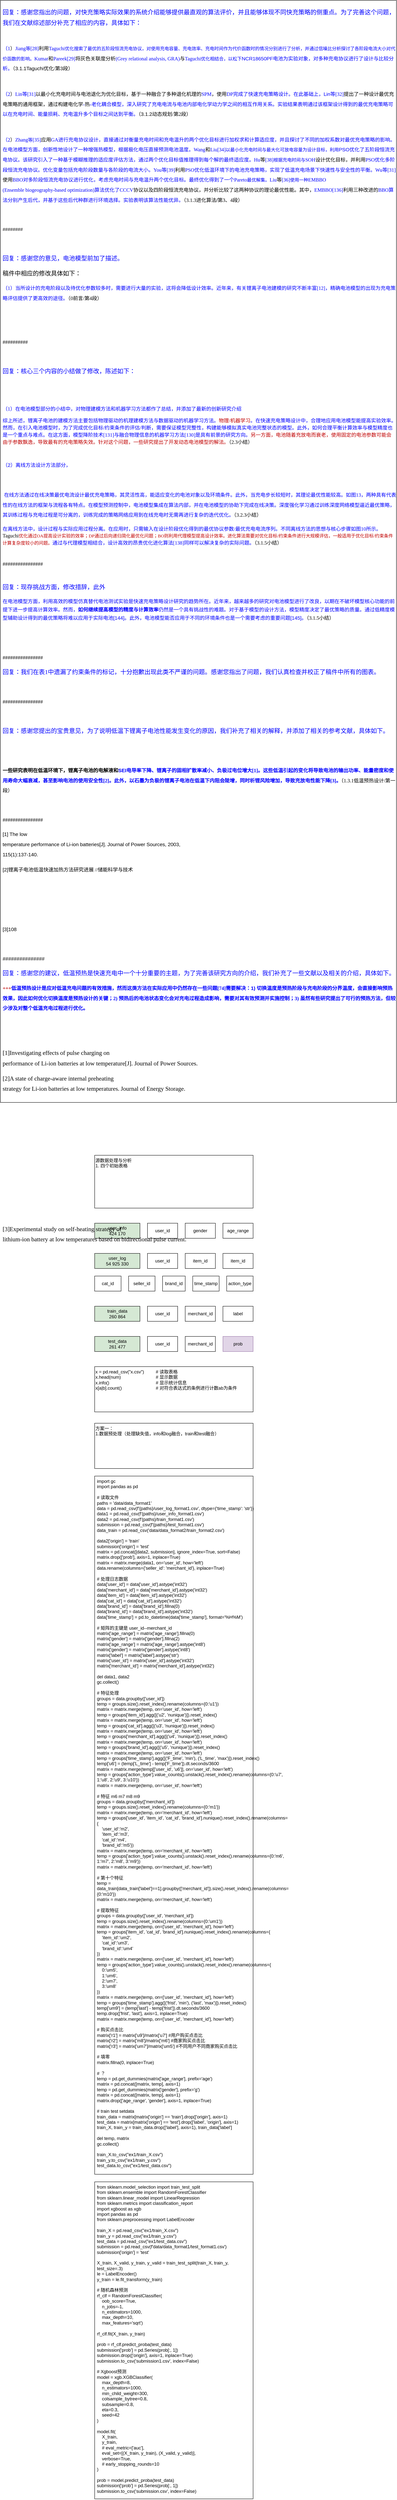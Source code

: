 <mxfile version="24.7.6">
  <diagram name="第 1 页" id="nSqqlTotFycrfwxX73Ba">
    <mxGraphModel dx="1955" dy="4233" grid="1" gridSize="10" guides="1" tooltips="1" connect="1" arrows="1" fold="1" page="0" pageScale="1" pageWidth="827" pageHeight="1169" math="0" shadow="0">
      <root>
        <mxCell id="0" />
        <mxCell id="1" parent="0" />
        <mxCell id="o0Hb8o0XORfrBRrqirPu-1" value="&lt;div style=&quot;&quot;&gt;&lt;span style=&quot;background-color: initial;&quot;&gt;源数据处理与分析&lt;/span&gt;&lt;/div&gt;&lt;div style=&quot;&quot;&gt;&lt;span style=&quot;background-color: initial;&quot;&gt;1. 四个初始表格&lt;/span&gt;&lt;/div&gt;&lt;div&gt;&lt;br&gt;&lt;/div&gt;" style="rounded=0;whiteSpace=wrap;html=1;align=left;verticalAlign=top;" parent="1" vertex="1">
          <mxGeometry x="-200" y="-340" width="420" height="140" as="geometry" />
        </mxCell>
        <mxCell id="o0Hb8o0XORfrBRrqirPu-2" value="user_info&lt;div&gt;424 170&lt;/div&gt;" style="rounded=0;whiteSpace=wrap;html=1;fillColor=#d5e8d4;strokeColor=#000000;" parent="1" vertex="1">
          <mxGeometry x="-200" y="-160" width="120" height="40" as="geometry" />
        </mxCell>
        <mxCell id="o0Hb8o0XORfrBRrqirPu-3" value="user_log&lt;div&gt;54 925 330&lt;/div&gt;" style="rounded=0;whiteSpace=wrap;html=1;fillColor=#d5e8d4;strokeColor=#000000;" parent="1" vertex="1">
          <mxGeometry x="-200" y="-80" width="120" height="40" as="geometry" />
        </mxCell>
        <mxCell id="o0Hb8o0XORfrBRrqirPu-4" value="train_data&lt;div&gt;260 864&lt;/div&gt;" style="rounded=0;whiteSpace=wrap;html=1;fillColor=#d5e8d4;strokeColor=#000000;" parent="1" vertex="1">
          <mxGeometry x="-200" y="60" width="120" height="40" as="geometry" />
        </mxCell>
        <mxCell id="o0Hb8o0XORfrBRrqirPu-5" value="test_data&lt;div&gt;261 477&lt;/div&gt;" style="rounded=0;whiteSpace=wrap;html=1;fillColor=#d5e8d4;strokeColor=#000000;" parent="1" vertex="1">
          <mxGeometry x="-200" y="140" width="120" height="40" as="geometry" />
        </mxCell>
        <mxCell id="o0Hb8o0XORfrBRrqirPu-6" value="x = pd.read_csv(&quot;x.csv&quot;)&lt;span style=&quot;white-space: pre;&quot;&gt;&#x9;&lt;/span&gt;&lt;span style=&quot;white-space: pre;&quot;&gt;&#x9;&lt;/span&gt;# 读取表格&lt;div&gt;x.head(num)&amp;nbsp; &amp;nbsp;&lt;span style=&quot;white-space: pre;&quot;&gt;&#x9;&lt;/span&gt;&lt;span style=&quot;white-space: pre;&quot;&gt;&#x9;&lt;/span&gt;&lt;span style=&quot;white-space: pre;&quot;&gt;&#x9;&lt;/span&gt;&lt;span style=&quot;white-space: pre;&quot;&gt;&#x9;&lt;/span&gt;# 显示数据&lt;/div&gt;&lt;div&gt;x.info()&lt;span style=&quot;white-space: pre;&quot;&gt;&#x9;&lt;/span&gt;&lt;span style=&quot;white-space: pre;&quot;&gt;&#x9;&lt;/span&gt;&lt;span style=&quot;white-space: pre;&quot;&gt;&#x9;&lt;/span&gt;&lt;span style=&quot;white-space: pre;&quot;&gt;&#x9;&lt;/span&gt;&lt;span style=&quot;white-space: pre;&quot;&gt;&#x9;&lt;/span&gt;# 显示统计信息&lt;/div&gt;&lt;div&gt;x[a|b].count()&lt;span style=&quot;white-space: pre;&quot;&gt;&#x9;&lt;/span&gt;&lt;span style=&quot;white-space: pre;&quot;&gt;&#x9;&lt;/span&gt;&lt;span style=&quot;white-space: pre;&quot;&gt;&#x9;&lt;/span&gt;&lt;span style=&quot;white-space: pre;&quot;&gt;&#x9;&lt;/span&gt;# 对符合表达式的条例进行计数ab为条件&lt;/div&gt;&lt;div&gt;&lt;br&gt;&lt;/div&gt;" style="rounded=0;whiteSpace=wrap;html=1;align=left;verticalAlign=top;" parent="1" vertex="1">
          <mxGeometry x="-200" y="220" width="420" height="120" as="geometry" />
        </mxCell>
        <mxCell id="o0Hb8o0XORfrBRrqirPu-7" value="age_range" style="rounded=0;whiteSpace=wrap;html=1;" parent="1" vertex="1">
          <mxGeometry x="140" y="-160" width="80" height="40" as="geometry" />
        </mxCell>
        <mxCell id="o0Hb8o0XORfrBRrqirPu-8" value="user_id" style="rounded=0;whiteSpace=wrap;html=1;" parent="1" vertex="1">
          <mxGeometry x="-60" y="-160" width="80" height="40" as="geometry" />
        </mxCell>
        <mxCell id="o0Hb8o0XORfrBRrqirPu-9" value="user_id" style="rounded=0;whiteSpace=wrap;html=1;" parent="1" vertex="1">
          <mxGeometry x="-60" y="-80" width="80" height="40" as="geometry" />
        </mxCell>
        <mxCell id="o0Hb8o0XORfrBRrqirPu-10" value="user_id" style="rounded=0;whiteSpace=wrap;html=1;" parent="1" vertex="1">
          <mxGeometry x="-60" y="60" width="80" height="40" as="geometry" />
        </mxCell>
        <mxCell id="o0Hb8o0XORfrBRrqirPu-11" value="gender" style="rounded=0;whiteSpace=wrap;html=1;" parent="1" vertex="1">
          <mxGeometry x="40" y="-160" width="80" height="40" as="geometry" />
        </mxCell>
        <mxCell id="o0Hb8o0XORfrBRrqirPu-12" value="merchant_id" style="rounded=0;whiteSpace=wrap;html=1;" parent="1" vertex="1">
          <mxGeometry x="40" y="60" width="80" height="40" as="geometry" />
        </mxCell>
        <mxCell id="o0Hb8o0XORfrBRrqirPu-13" value="label" style="rounded=0;whiteSpace=wrap;html=1;" parent="1" vertex="1">
          <mxGeometry x="140" y="60" width="80" height="40" as="geometry" />
        </mxCell>
        <mxCell id="o0Hb8o0XORfrBRrqirPu-14" value="item_id" style="rounded=0;whiteSpace=wrap;html=1;" parent="1" vertex="1">
          <mxGeometry x="40" y="-80" width="80" height="40" as="geometry" />
        </mxCell>
        <mxCell id="o0Hb8o0XORfrBRrqirPu-15" value="item_id" style="rounded=0;whiteSpace=wrap;html=1;" parent="1" vertex="1">
          <mxGeometry x="140" y="-80" width="80" height="40" as="geometry" />
        </mxCell>
        <mxCell id="o0Hb8o0XORfrBRrqirPu-16" value="cat_id" style="rounded=0;whiteSpace=wrap;html=1;" parent="1" vertex="1">
          <mxGeometry x="-200" y="-20" width="70" height="40" as="geometry" />
        </mxCell>
        <mxCell id="o0Hb8o0XORfrBRrqirPu-17" value="seller_id" style="rounded=0;whiteSpace=wrap;html=1;" parent="1" vertex="1">
          <mxGeometry x="-110" y="-20" width="70" height="40" as="geometry" />
        </mxCell>
        <mxCell id="o0Hb8o0XORfrBRrqirPu-18" value="brand_id" style="rounded=0;whiteSpace=wrap;html=1;" parent="1" vertex="1">
          <mxGeometry x="-20" y="-20" width="60" height="40" as="geometry" />
        </mxCell>
        <mxCell id="o0Hb8o0XORfrBRrqirPu-19" value="time_stamp" style="rounded=0;whiteSpace=wrap;html=1;" parent="1" vertex="1">
          <mxGeometry x="60" y="-20" width="70" height="40" as="geometry" />
        </mxCell>
        <mxCell id="o0Hb8o0XORfrBRrqirPu-20" value="action_type" style="rounded=0;whiteSpace=wrap;html=1;" parent="1" vertex="1">
          <mxGeometry x="150" y="-20" width="70" height="40" as="geometry" />
        </mxCell>
        <mxCell id="o0Hb8o0XORfrBRrqirPu-21" value="user_id" style="rounded=0;whiteSpace=wrap;html=1;" parent="1" vertex="1">
          <mxGeometry x="-60" y="140" width="80" height="40" as="geometry" />
        </mxCell>
        <mxCell id="o0Hb8o0XORfrBRrqirPu-22" value="merchant_id" style="rounded=0;whiteSpace=wrap;html=1;" parent="1" vertex="1">
          <mxGeometry x="40" y="140" width="80" height="40" as="geometry" />
        </mxCell>
        <mxCell id="o0Hb8o0XORfrBRrqirPu-23" value="prob" style="rounded=0;whiteSpace=wrap;html=1;fillColor=#e1d5e7;strokeColor=#9673a6;" parent="1" vertex="1">
          <mxGeometry x="140" y="140" width="80" height="40" as="geometry" />
        </mxCell>
        <mxCell id="o0Hb8o0XORfrBRrqirPu-24" value="方案一：&lt;div&gt;1.数据预处理（处理缺失值，info和log融合，train和test融合）&lt;/div&gt;" style="rounded=0;whiteSpace=wrap;html=1;align=left;verticalAlign=top;" parent="1" vertex="1">
          <mxGeometry x="-200" y="370" width="420" height="120" as="geometry" />
        </mxCell>
        <mxCell id="mdK-gjrSaaRjYnedtXAf-1" value="&lt;div&gt;import gc&lt;/div&gt;&lt;div&gt;import pandas as pd&lt;/div&gt;&lt;div&gt;&lt;br&gt;&lt;/div&gt;&lt;div&gt;# 读取文件&lt;/div&gt;&lt;div&gt;paths = &#39;data/data_format1&#39;&lt;/div&gt;&lt;div&gt;data = pd.read_csv(f&#39;{paths}/user_log_format1.csv&#39;, dtype={&#39;time_stamp&#39;: &#39;str&#39;})&lt;/div&gt;&lt;div&gt;data1 = pd.read_csv(f&#39;{paths}/user_info_format1.csv&#39;)&lt;/div&gt;&lt;div&gt;data2 = pd.read_csv(f&#39;{paths}/train_format1.csv&#39;)&lt;/div&gt;&lt;div&gt;submission = pd.read_csv(f&#39;{paths}/test_format1.csv&#39;)&lt;/div&gt;&lt;div&gt;data_train = pd.read_csv(&#39;data/data_format2/train_format2.csv&#39;)&lt;/div&gt;&lt;div&gt;&lt;br&gt;&lt;/div&gt;&lt;div&gt;data2[&#39;origin&#39;] = &#39;train&#39;&lt;/div&gt;&lt;div&gt;submission[&#39;origin&#39;] = &#39;test&#39;&lt;/div&gt;&lt;div&gt;matrix = pd.concat([data2, submission], ignore_index=True, sort=False)&lt;/div&gt;&lt;div&gt;matrix.drop([&#39;prob&#39;], axis=1, inplace=True)&lt;/div&gt;&lt;div&gt;matrix = matrix.merge(data1, on=&#39;user_id&#39;, how=&#39;left&#39;)&lt;/div&gt;&lt;div&gt;data.rename(columns={&#39;seller_id&#39;: &#39;merchant_id&#39;}, inplace=True)&lt;/div&gt;&lt;div&gt;&lt;br&gt;&lt;/div&gt;&lt;div&gt;# 处理日志数据&lt;/div&gt;&lt;div&gt;data[&#39;user_id&#39;] = data[&#39;user_id&#39;].astype(&#39;int32&#39;)&lt;/div&gt;&lt;div&gt;data[&#39;merchant_id&#39;] = data[&#39;merchant_id&#39;].astype(&#39;int32&#39;)&lt;/div&gt;&lt;div&gt;data[&#39;item_id&#39;] = data[&#39;item_id&#39;].astype(&#39;int32&#39;)&lt;/div&gt;&lt;div&gt;data[&#39;cat_id&#39;] = data[&#39;cat_id&#39;].astype(&#39;int32&#39;)&lt;/div&gt;&lt;div&gt;data[&#39;brand_id&#39;] = data[&#39;brand_id&#39;].fillna(0)&lt;/div&gt;&lt;div&gt;data[&#39;brand_id&#39;] = data[&#39;brand_id&#39;].astype(&#39;int32&#39;)&lt;/div&gt;&lt;div&gt;data[&#39;time_stamp&#39;] = pd.to_datetime(data[&#39;time_stamp&#39;], format=&#39;%H%M&#39;)&lt;/div&gt;&lt;div&gt;&lt;br&gt;&lt;/div&gt;&lt;div&gt;# 矩阵的主键是 user_id--merchant_id&lt;/div&gt;&lt;div&gt;matrix[&#39;age_range&#39;] = matrix[&#39;age_range&#39;].fillna(0)&lt;/div&gt;&lt;div&gt;matrix[&#39;gender&#39;] = matrix[&#39;gender&#39;].fillna(2)&lt;/div&gt;&lt;div&gt;matrix[&#39;age_range&#39;] = matrix[&#39;age_range&#39;].astype(&#39;int8&#39;)&lt;/div&gt;&lt;div&gt;matrix[&#39;gender&#39;] = matrix[&#39;gender&#39;].astype(&#39;int8&#39;)&lt;/div&gt;&lt;div&gt;matrix[&#39;label&#39;] = matrix[&#39;label&#39;].astype(&#39;str&#39;)&lt;/div&gt;&lt;div&gt;matrix[&#39;user_id&#39;] = matrix[&#39;user_id&#39;].astype(&#39;int32&#39;)&lt;/div&gt;&lt;div&gt;matrix[&#39;merchant_id&#39;] = matrix[&#39;merchant_id&#39;].astype(&#39;int32&#39;)&lt;/div&gt;&lt;div&gt;&lt;br&gt;&lt;/div&gt;&lt;div&gt;del data1, data2&lt;/div&gt;&lt;div&gt;gc.collect()&lt;/div&gt;&lt;div&gt;&lt;br&gt;&lt;/div&gt;&lt;div&gt;# 特征处理&lt;/div&gt;&lt;div&gt;groups = data.groupby([&#39;user_id&#39;])&lt;/div&gt;&lt;div&gt;temp = groups.size().reset_index().rename(columns={0:&#39;u1&#39;})&lt;/div&gt;&lt;div&gt;matrix = matrix.merge(temp, on=&#39;user_id&#39;, how=&#39;left&#39;)&lt;/div&gt;&lt;div&gt;temp = groups[&#39;item_id&#39;].agg([(&#39;u2&#39;, &#39;nunique&#39;)]).reset_index()&lt;/div&gt;&lt;div&gt;matrix = matrix.merge(temp, on=&#39;user_id&#39;, how=&#39;left&#39;)&lt;/div&gt;&lt;div&gt;temp = groups[&#39;cat_id&#39;].agg([(&#39;u3&#39;, &#39;nunique&#39;)]).reset_index()&lt;/div&gt;&lt;div&gt;matrix = matrix.merge(temp, on=&#39;user_id&#39;, how=&#39;left&#39;)&lt;/div&gt;&lt;div&gt;temp = groups[&#39;merchant_id&#39;].agg([(&#39;u4&#39;, &#39;nunique&#39;)]).reset_index()&lt;/div&gt;&lt;div&gt;matrix = matrix.merge(temp, on=&#39;user_id&#39;, how=&#39;left&#39;)&lt;/div&gt;&lt;div&gt;temp = groups[&#39;brand_id&#39;].agg([(&#39;u5&#39;, &#39;nunique&#39;)]).reset_index()&lt;/div&gt;&lt;div&gt;matrix = matrix.merge(temp, on=&#39;user_id&#39;, how=&#39;left&#39;)&lt;/div&gt;&lt;div&gt;temp = groups[&#39;time_stamp&#39;].agg([(&#39;F_time&#39;, &#39;min&#39;), (&#39;L_time&#39;, &#39;max&#39;)]).reset_index()&lt;/div&gt;&lt;div&gt;temp[&#39;u6&#39;] = (temp[&#39;L_time&#39;] - temp[&#39;F_time&#39;]).dt.seconds/3600&lt;/div&gt;&lt;div&gt;matrix = matrix.merge(temp[[&#39;user_id&#39;, &#39;u6&#39;]], on=&#39;user_id&#39;, how=&#39;left&#39;)&lt;/div&gt;&lt;div&gt;temp = groups[&#39;action_type&#39;].value_counts().unstack().reset_index().rename(columns={0:&#39;u7&#39;, 1:&#39;u8&#39;, 2:&#39;u9&#39;, 3:&#39;u10&#39;})&lt;/div&gt;&lt;div&gt;matrix = matrix.merge(temp, on=&#39;user_id&#39;, how=&#39;left&#39;)&lt;/div&gt;&lt;div&gt;&lt;br&gt;&lt;/div&gt;&lt;div&gt;# 特征 m6 m7 m8 m9&lt;/div&gt;&lt;div&gt;groups = data.groupby([&#39;merchant_id&#39;])&lt;/div&gt;&lt;div&gt;temp = groups.size().reset_index().rename(columns={0:&#39;m1&#39;})&lt;/div&gt;&lt;div&gt;matrix = matrix.merge(temp, on=&#39;merchant_id&#39;, how=&#39;left&#39;)&lt;/div&gt;&lt;div&gt;temp = groups[&#39;user_id&#39;, &#39;item_id&#39;, &#39;cat_id&#39;, &#39;brand_id&#39;].nunique().reset_index().rename(columns={&lt;/div&gt;&lt;div&gt;&amp;nbsp; &amp;nbsp; &#39;user_id&#39;:&#39;m2&#39;,&lt;/div&gt;&lt;div&gt;&amp;nbsp; &amp;nbsp; &#39;item_id&#39;:&#39;m3&#39;,&lt;/div&gt;&lt;div&gt;&amp;nbsp; &amp;nbsp; &#39;cat_id&#39;:&#39;m4&#39;,&lt;/div&gt;&lt;div&gt;&amp;nbsp; &amp;nbsp; &#39;brand_id&#39;:&#39;m5&#39;})&lt;/div&gt;&lt;div&gt;matrix = matrix.merge(temp, on=&#39;merchant_id&#39;, how=&#39;left&#39;)&lt;/div&gt;&lt;div&gt;temp = groups[&#39;action_type&#39;].value_counts().unstack().reset_index().rename(columns={0:&#39;m6&#39;, 1:&#39;m7&#39;, 2:&#39;m8&#39;, 3:&#39;m9&#39;})&lt;/div&gt;&lt;div&gt;matrix = matrix.merge(temp, on=&#39;merchant_id&#39;, how=&#39;left&#39;)&lt;/div&gt;&lt;div&gt;&lt;br&gt;&lt;/div&gt;&lt;div&gt;# 第十个特征&lt;/div&gt;&lt;div&gt;temp = data_train[data_train[&#39;label&#39;]==1].groupby([&#39;merchant_id&#39;]).size().reset_index().rename(columns={0:&#39;m10&#39;})&lt;/div&gt;&lt;div&gt;matrix = matrix.merge(temp, on=&#39;merchant_id&#39;, how=&#39;left&#39;)&lt;/div&gt;&lt;div&gt;&lt;br&gt;&lt;/div&gt;&lt;div&gt;# 提取特征&lt;/div&gt;&lt;div&gt;groups = data.groupby([&#39;user_id&#39;, &#39;merchant_id&#39;])&lt;/div&gt;&lt;div&gt;temp = groups.size().reset_index().rename(columns={0:&#39;um1&#39;})&lt;/div&gt;&lt;div&gt;matrix = matrix.merge(temp, on=[&#39;user_id&#39;, &#39;merchant_id&#39;], how=&#39;left&#39;)&lt;/div&gt;&lt;div&gt;temp = groups[&#39;item_id&#39;, &#39;cat_id&#39;, &#39;brand_id&#39;].nunique().reset_index().rename(columns={&lt;/div&gt;&lt;div&gt;&amp;nbsp; &amp;nbsp; &#39;item_id&#39;:&#39;um2&#39;,&lt;/div&gt;&lt;div&gt;&amp;nbsp; &amp;nbsp; &#39;cat_id&#39;:&#39;um3&#39;,&lt;/div&gt;&lt;div&gt;&amp;nbsp; &amp;nbsp; &#39;brand_id&#39;:&#39;um4&#39;&lt;/div&gt;&lt;div&gt;})&lt;/div&gt;&lt;div&gt;matrix = matrix.merge(temp, on=[&#39;user_id&#39;, &#39;merchant_id&#39;], how=&#39;left&#39;)&lt;/div&gt;&lt;div&gt;temp = groups[&#39;action_type&#39;].value_counts().unstack().reset_index().rename(columns={&lt;/div&gt;&lt;div&gt;&amp;nbsp; &amp;nbsp; 0:&#39;um5&#39;,&lt;/div&gt;&lt;div&gt;&amp;nbsp; &amp;nbsp; 1:&#39;um6&#39;,&lt;/div&gt;&lt;div&gt;&amp;nbsp; &amp;nbsp; 2:&#39;um7&#39;,&lt;/div&gt;&lt;div&gt;&amp;nbsp; &amp;nbsp; 3:&#39;um8&#39;&lt;/div&gt;&lt;div&gt;})&lt;/div&gt;&lt;div&gt;matrix = matrix.merge(temp, on=[&#39;user_id&#39;, &#39;merchant_id&#39;], how=&#39;left&#39;)&lt;/div&gt;&lt;div&gt;temp = groups[&#39;time_stamp&#39;].agg([(&#39;frist&#39;, &#39;min&#39;), (&#39;last&#39;, &#39;max&#39;)]).reset_index()&lt;/div&gt;&lt;div&gt;temp[&#39;um9&#39;] = (temp[&#39;last&#39;] - temp[&#39;frist&#39;]).dt.seconds/3600&lt;/div&gt;&lt;div&gt;temp.drop([&#39;frist&#39;, &#39;last&#39;], axis=1, inplace=True)&lt;/div&gt;&lt;div&gt;matrix = matrix.merge(temp, on=[&#39;user_id&#39;, &#39;merchant_id&#39;], how=&#39;left&#39;)&lt;/div&gt;&lt;div&gt;&lt;br&gt;&lt;/div&gt;&lt;div&gt;# 购买点击比&lt;/div&gt;&lt;div&gt;matrix[&#39;r1&#39;] = matrix[&#39;u9&#39;]/matrix[&#39;u7&#39;] #用户购买点击比&lt;/div&gt;&lt;div&gt;matrix[&#39;r2&#39;] = matrix[&#39;m8&#39;]/matrix[&#39;m6&#39;] #商家购买点击比&lt;/div&gt;&lt;div&gt;matrix[&#39;r3&#39;] = matrix[&#39;um7&#39;]/matrix[&#39;um5&#39;] #不同用户不同商家购买点击比&lt;/div&gt;&lt;div&gt;&lt;br&gt;&lt;/div&gt;&lt;div&gt;# 填零&lt;/div&gt;&lt;div&gt;matrix.fillna(0, inplace=True)&lt;/div&gt;&lt;div&gt;&lt;br&gt;&lt;/div&gt;&lt;div&gt;# ？&lt;/div&gt;&lt;div&gt;temp = pd.get_dummies(matrix[&#39;age_range&#39;], prefix=&#39;age&#39;)&lt;/div&gt;&lt;div&gt;matrix = pd.concat([matrix, temp], axis=1)&lt;/div&gt;&lt;div&gt;temp = pd.get_dummies(matrix[&#39;gender&#39;], prefix=&#39;g&#39;)&lt;/div&gt;&lt;div&gt;matrix = pd.concat([matrix, temp], axis=1)&lt;/div&gt;&lt;div&gt;matrix.drop([&#39;age_range&#39;, &#39;gender&#39;], axis=1, inplace=True)&lt;/div&gt;&lt;div&gt;&lt;br&gt;&lt;/div&gt;&lt;div&gt;# train test setdata&lt;/div&gt;&lt;div&gt;train_data = matrix[matrix[&#39;origin&#39;] == &#39;train&#39;].drop([&#39;origin&#39;], axis=1)&lt;/div&gt;&lt;div&gt;test_data = matrix[matrix[&#39;origin&#39;] == &#39;test&#39;].drop([&#39;label&#39;, &#39;origin&#39;], axis=1)&lt;/div&gt;&lt;div&gt;train_X, train_y = train_data.drop([&#39;label&#39;], axis=1), train_data[&#39;label&#39;]&lt;/div&gt;&lt;div&gt;&lt;br&gt;&lt;/div&gt;&lt;div&gt;del temp, matrix&lt;/div&gt;&lt;div&gt;gc.collect()&lt;/div&gt;&lt;div&gt;&lt;br&gt;&lt;/div&gt;&lt;div&gt;train_X.to_csv(&quot;ex1/train_X.csv&quot;)&lt;/div&gt;&lt;div&gt;train_y.to_csv(&quot;ex1/train_y.csv&quot;)&lt;/div&gt;&lt;div&gt;test_data.to_csv(&quot;ex1/test_data.csv&quot;)&lt;/div&gt;&lt;div&gt;&lt;br&gt;&lt;/div&gt;" style="rounded=0;whiteSpace=wrap;html=1;align=left;verticalAlign=top;spacingLeft=4;" parent="1" vertex="1">
          <mxGeometry x="-200" y="510" width="420" height="1850" as="geometry" />
        </mxCell>
        <mxCell id="mdK-gjrSaaRjYnedtXAf-3" value="&lt;div&gt;&lt;div&gt;from sklearn.model_selection import train_test_split&lt;/div&gt;&lt;div&gt;from sklearn.ensemble import RandomForestClassifier&lt;/div&gt;&lt;div&gt;from sklearn.linear_model import LinearRegression&lt;/div&gt;&lt;div&gt;from sklearn.metrics import classification_report&lt;/div&gt;&lt;div&gt;import xgboost as xgb&lt;/div&gt;&lt;div&gt;import pandas as pd&lt;/div&gt;&lt;div&gt;from sklearn.preprocessing import LabelEncoder&lt;/div&gt;&lt;div&gt;&lt;br&gt;&lt;/div&gt;&lt;div&gt;train_X = pd.read_csv(&quot;ex1/train_X.csv&quot;)&lt;/div&gt;&lt;div&gt;train_y = pd.read_csv(&quot;ex1/train_y.csv&quot;)&lt;/div&gt;&lt;div&gt;test_data = pd.read_csv(&quot;ex1/test_data.csv&quot;)&lt;/div&gt;&lt;div&gt;submission = pd.read_csv(f&#39;data/data_format1/test_format1.csv&#39;)&lt;/div&gt;&lt;div&gt;submission[&#39;origin&#39;] = &#39;test&#39;&lt;/div&gt;&lt;div&gt;&lt;br&gt;&lt;/div&gt;&lt;div&gt;X_train, X_valid, y_train, y_valid = train_test_split(train_X, train_y, test_size=.3)&lt;/div&gt;&lt;div&gt;le = LabelEncoder()&lt;/div&gt;&lt;div&gt;y_train = le.fit_transform(y_train)&lt;/div&gt;&lt;div&gt;&lt;br&gt;&lt;/div&gt;&lt;div&gt;# 随机森林预测&lt;/div&gt;&lt;div&gt;rf_clf = RandomForestClassifier(&lt;/div&gt;&lt;div&gt;&amp;nbsp; &amp;nbsp; oob_score=True,&lt;/div&gt;&lt;div&gt;&amp;nbsp; &amp;nbsp; n_jobs=-1,&lt;/div&gt;&lt;div&gt;&amp;nbsp; &amp;nbsp; n_estimators=1000,&lt;/div&gt;&lt;div&gt;&amp;nbsp; &amp;nbsp; max_depth=10,&lt;/div&gt;&lt;div&gt;&amp;nbsp; &amp;nbsp; max_features=&#39;sqrt&#39;)&lt;/div&gt;&lt;div&gt;&lt;br&gt;&lt;/div&gt;&lt;div&gt;rf_clf.fit(X_train, y_train)&lt;/div&gt;&lt;div&gt;&lt;br&gt;&lt;/div&gt;&lt;div&gt;prob = rf_clf.predict_proba(test_data)&lt;/div&gt;&lt;div&gt;submission[&#39;prob&#39;] = pd.Series(prob[:, 1])&lt;/div&gt;&lt;div&gt;submission.drop([&#39;origin&#39;], axis=1, inplace=True)&lt;/div&gt;&lt;div&gt;submission.to_csv(&#39;submission1.csv&#39;, index=False)&lt;/div&gt;&lt;div&gt;&lt;br&gt;&lt;/div&gt;&lt;div&gt;# Xgboost预测&lt;/div&gt;&lt;div&gt;model = xgb.XGBClassifier(&lt;/div&gt;&lt;div&gt;&amp;nbsp; &amp;nbsp; max_depth=8,&lt;/div&gt;&lt;div&gt;&amp;nbsp; &amp;nbsp; n_estimators=1000,&lt;/div&gt;&lt;div&gt;&amp;nbsp; &amp;nbsp; min_child_weight=300,&lt;/div&gt;&lt;div&gt;&amp;nbsp; &amp;nbsp; colsample_bytree=0.8,&lt;/div&gt;&lt;div&gt;&amp;nbsp; &amp;nbsp; subsample=0.8,&lt;/div&gt;&lt;div&gt;&amp;nbsp; &amp;nbsp; eta=0.3,&lt;/div&gt;&lt;div&gt;&amp;nbsp; &amp;nbsp; seed=42&lt;/div&gt;&lt;div&gt;)&lt;/div&gt;&lt;div&gt;&lt;br&gt;&lt;/div&gt;&lt;div&gt;model.fit(&lt;/div&gt;&lt;div&gt;&amp;nbsp; &amp;nbsp; X_train,&lt;/div&gt;&lt;div&gt;&amp;nbsp; &amp;nbsp; y_train,&lt;/div&gt;&lt;div&gt;&amp;nbsp; &amp;nbsp; # eval_metric=[&#39;auc&#39;],&lt;/div&gt;&lt;div&gt;&amp;nbsp; &amp;nbsp; eval_set=[(X_train, y_train), (X_valid, y_valid)],&lt;/div&gt;&lt;div&gt;&amp;nbsp; &amp;nbsp; verbose=True,&lt;/div&gt;&lt;div&gt;&amp;nbsp; &amp;nbsp; # early_stopping_rounds=10&lt;/div&gt;&lt;div&gt;)&lt;/div&gt;&lt;div&gt;&lt;br&gt;&lt;/div&gt;&lt;div&gt;prob = model.predict_proba(test_data)&lt;/div&gt;&lt;div&gt;submission[&#39;prob&#39;] = pd.Series(prob[:, 1])&lt;/div&gt;&lt;div&gt;submission.to_csv(&#39;submission.csv&#39;, index=False)&lt;/div&gt;&lt;/div&gt;&lt;div&gt;&lt;br&gt;&lt;/div&gt;" style="rounded=0;whiteSpace=wrap;html=1;align=left;verticalAlign=top;spacingLeft=4;" parent="1" vertex="1">
          <mxGeometry x="-200" y="2380" width="420" height="840" as="geometry" />
        </mxCell>
        <mxCell id="4Jot6FT5adBYs8OghHL6-1" value="&lt;p style=&quot;margin-bottom:0cm;margin-bottom:.0001pt;text-align:&lt;br/&gt;justify;text-justify:inter-ideograph;line-height:20.0pt;mso-line-height-rule:&lt;br/&gt;exactly&quot; class=&quot;MsoNormal&quot;&gt;&lt;span style=&quot;font-size:12.0pt;font-family:宋体;mso-ascii-font-family:&lt;br/&gt;&amp;quot;Times New Roman&amp;quot;;mso-hansi-font-family:&amp;quot;Times New Roman&amp;quot;;mso-bidi-font-family:&lt;br/&gt;&amp;quot;Times New Roman&amp;quot;;color:blue;mso-bidi-font-weight:bold&quot;&gt;回复：感谢您指出的问题，对快充策略实际效果的系统介绍能够提供最直观的算法评价，并且能够体现不同快充策略的侧重点。为了完善这个问题，我们在文献综述部分补充了相应的内容，具体如下：&lt;/span&gt;&lt;span style=&quot;font-size:12.0pt;font-family:&amp;quot;Times New Roman&amp;quot;,serif;&lt;br/&gt;mso-fareast-font-family:宋体;color:blue;mso-bidi-font-weight:bold&quot; lang=&quot;EN-US&quot;&gt;&lt;/span&gt;&lt;/p&gt;&lt;br&gt;&lt;br&gt;&lt;p style=&quot;margin-bottom:0cm;margin-bottom:.0001pt;text-align:&lt;br/&gt;justify;text-justify:inter-ideograph;line-height:20.0pt;mso-line-height-rule:&lt;br/&gt;exactly&quot; class=&quot;MsoNormal&quot;&gt;&lt;span style=&quot;font-size:10.0pt;font-family:宋体;mso-ascii-font-family:&lt;br/&gt;&amp;quot;Times New Roman&amp;quot;;mso-hansi-font-family:&amp;quot;Times New Roman&amp;quot;;mso-bidi-font-family:&lt;br/&gt;&amp;quot;Times New Roman&amp;quot;;color:blue;mso-bidi-font-weight:bold&quot;&gt;（&lt;/span&gt;&lt;span style=&quot;font-size:10.0pt;font-family:&amp;quot;Times New Roman&amp;quot;,serif;&lt;br/&gt;mso-fareast-font-family:宋体;color:blue;mso-bidi-font-weight:bold&quot; lang=&quot;EN-US&quot;&gt;1&lt;/span&gt;&lt;span style=&quot;font-size:10.0pt;font-family:宋体;mso-ascii-font-family:&amp;quot;Times New Roman&amp;quot;;&lt;br/&gt;mso-hansi-font-family:&amp;quot;Times New Roman&amp;quot;;mso-bidi-font-family:&amp;quot;Times New Roman&amp;quot;;&lt;br/&gt;color:blue;mso-bidi-font-weight:bold&quot;&gt;）&lt;/span&gt;&lt;span style=&quot;font-size:10.0pt;font-family:&amp;quot;Times New Roman&amp;quot;,serif;mso-fareast-font-family:&lt;br/&gt;宋体;color:blue;mso-bidi-font-weight:bold&quot; lang=&quot;EN-US&quot;&gt;Jiang&lt;/span&gt;&lt;span style=&quot;font-size:&lt;br/&gt;10.0pt;font-family:宋体;mso-ascii-font-family:&amp;quot;Times New Roman&amp;quot;;mso-hansi-font-family:&lt;br/&gt;&amp;quot;Times New Roman&amp;quot;;mso-bidi-font-family:&amp;quot;Times New Roman&amp;quot;;color:blue;mso-bidi-font-weight:&lt;br/&gt;bold&quot;&gt;等&lt;/span&gt;&lt;span style=&quot;font-size:10.0pt;font-family:&amp;quot;Times New Roman&amp;quot;,serif;&lt;br/&gt;mso-fareast-font-family:宋体;color:blue;mso-bidi-font-weight:bold&quot; lang=&quot;EN-US&quot;&gt;[28]&lt;/span&gt;&lt;span style=&quot;font-size:10.0pt;font-family:宋体;mso-ascii-font-family:&amp;quot;Times New Roman&amp;quot;;&lt;br/&gt;mso-hansi-font-family:&amp;quot;Times New Roman&amp;quot;;mso-bidi-font-family:&amp;quot;Times New Roman&amp;quot;;&lt;br/&gt;color:blue;mso-bidi-font-weight:bold&quot;&gt;利用&lt;/span&gt;&lt;span style=&quot;font-size:10.0pt;font-family:&amp;quot;Times New Roman&amp;quot;,serif;mso-fareast-font-family:&lt;br/&gt;宋体;color:blue;mso-bidi-font-weight:bold&quot; lang=&quot;EN-US&quot;&gt;Taguchi&lt;/span&gt;&lt;span style=&quot;font-size:&lt;br/&gt;10.0pt;font-family:宋体;mso-ascii-font-family:&amp;quot;Times New Roman&amp;quot;;mso-hansi-font-family:&lt;br/&gt;&amp;quot;Times New Roman&amp;quot;;mso-bidi-font-family:&amp;quot;Times New Roman&amp;quot;;color:blue;mso-bidi-font-weight:&lt;br/&gt;bold&quot;&gt;优化搜索了最优的五阶段恒流充电协议，对使用充电容量、充电效率、充电时间作为代价函数时的情况分别进行了分析，并通过信噪比分析探讨了各阶段电流大小对代价函数的影响。&lt;/span&gt;&lt;span style=&quot;font-size:10.0pt;font-family:&amp;quot;Times New Roman&amp;quot;,serif;&lt;br/&gt;mso-fareast-font-family:宋体;color:blue;mso-bidi-font-weight:bold&quot; lang=&quot;EN-US&quot;&gt;Kumar&lt;/span&gt;&lt;span style=&quot;font-size:10.0pt;font-family:宋体;mso-ascii-font-family:&amp;quot;Times New Roman&amp;quot;;&lt;br/&gt;mso-hansi-font-family:&amp;quot;Times New Roman&amp;quot;;mso-bidi-font-family:&amp;quot;Times New Roman&amp;quot;;&lt;br/&gt;color:blue;mso-bidi-font-weight:bold&quot;&gt;和&lt;/span&gt;&lt;span style=&quot;font-size:10.0pt;font-family:&amp;quot;Times New Roman&amp;quot;,serif;mso-fareast-font-family:&lt;br/&gt;宋体;color:blue;mso-bidi-font-weight:bold&quot; lang=&quot;EN-US&quot;&gt;Pareek[29]&lt;/span&gt;&lt;span style=&quot;font-size:10.0pt;font-family:宋体;mso-ascii-font-family:&amp;quot;Times New Roman&amp;quot;;&lt;br/&gt;mso-hansi-font-family:&amp;quot;Times New Roman&amp;quot;;mso-bidi-font-family:&amp;quot;Times New Roman&amp;quot;;&lt;br/&gt;color:blue;mso-bidi-font-weight:bold&quot;&gt;将灰色关联度分析&lt;/span&gt;&lt;span style=&quot;font-size:10.0pt;font-family:&amp;quot;Times New Roman&amp;quot;,serif;mso-fareast-font-family:&lt;br/&gt;宋体;color:blue;mso-bidi-font-weight:bold&quot; lang=&quot;EN-US&quot;&gt;(Grey relational analysis, GRA)&lt;/span&gt;&lt;span style=&quot;font-size:10.0pt;font-family:宋体;mso-ascii-font-family:&amp;quot;Times New Roman&amp;quot;;&lt;br/&gt;mso-hansi-font-family:&amp;quot;Times New Roman&amp;quot;;mso-bidi-font-family:&amp;quot;Times New Roman&amp;quot;;&lt;br/&gt;color:blue;mso-bidi-font-weight:bold&quot;&gt;与&lt;/span&gt;&lt;span style=&quot;font-size:10.0pt;font-family:&amp;quot;Times New Roman&amp;quot;,serif;mso-fareast-font-family:&lt;br/&gt;宋体;color:blue;mso-bidi-font-weight:bold&quot; lang=&quot;EN-US&quot;&gt;Taguchi&lt;/span&gt;&lt;span style=&quot;font-size:&lt;br/&gt;10.0pt;font-family:宋体;mso-ascii-font-family:&amp;quot;Times New Roman&amp;quot;;mso-hansi-font-family:&lt;br/&gt;&amp;quot;Times New Roman&amp;quot;;mso-bidi-font-family:&amp;quot;Times New Roman&amp;quot;;color:blue;mso-bidi-font-weight:&lt;br/&gt;bold&quot;&gt;优化相结合，以松下&lt;/span&gt;&lt;span style=&quot;font-size:10.0pt;font-family:&lt;br/&gt;&amp;quot;Times New Roman&amp;quot;,serif;mso-fareast-font-family:宋体;color:blue;mso-bidi-font-weight:&lt;br/&gt;bold&quot; lang=&quot;EN-US&quot;&gt;NCR18650PF&lt;/span&gt;&lt;span style=&quot;font-size:10.0pt;font-family:宋体;mso-ascii-font-family:&lt;br/&gt;&amp;quot;Times New Roman&amp;quot;;mso-hansi-font-family:&amp;quot;Times New Roman&amp;quot;;mso-bidi-font-family:&lt;br/&gt;&amp;quot;Times New Roman&amp;quot;;color:blue;mso-bidi-font-weight:bold&quot;&gt;电池为实验对象，对多种充电协议进行了设计与比较分析。&lt;/span&gt;&lt;span style=&quot;font-size:10.0pt;font-family:宋体;mso-ascii-font-family:&amp;quot;Times New Roman&amp;quot;;&lt;br/&gt;mso-hansi-font-family:&amp;quot;Times New Roman&amp;quot;;mso-bidi-font-family:&amp;quot;Times New Roman&amp;quot;;&lt;br/&gt;mso-bidi-font-weight:bold&quot;&gt;（&lt;/span&gt;&lt;span style=&quot;font-size:10.0pt;&lt;br/&gt;font-family:&amp;quot;Times New Roman&amp;quot;,serif;mso-fareast-font-family:宋体;mso-bidi-font-weight:&lt;br/&gt;bold&quot; lang=&quot;EN-US&quot;&gt;3.1.1Taguchi&lt;/span&gt;&lt;span style=&quot;font-size:10.0pt;font-family:宋体;&lt;br/&gt;mso-ascii-font-family:&amp;quot;Times New Roman&amp;quot;;mso-hansi-font-family:&amp;quot;Times New Roman&amp;quot;;&lt;br/&gt;mso-bidi-font-family:&amp;quot;Times New Roman&amp;quot;;mso-bidi-font-weight:bold&quot;&gt;优化&lt;/span&gt;&lt;span style=&quot;font-size:10.0pt;font-family:&amp;quot;Times New Roman&amp;quot;,serif;&lt;br/&gt;mso-fareast-font-family:宋体;mso-bidi-font-weight:bold&quot; lang=&quot;EN-US&quot;&gt;/&lt;/span&gt;&lt;span style=&quot;font-size:10.0pt;font-family:宋体;mso-ascii-font-family:&amp;quot;Times New Roman&amp;quot;;&lt;br/&gt;mso-hansi-font-family:&amp;quot;Times New Roman&amp;quot;;mso-bidi-font-family:&amp;quot;Times New Roman&amp;quot;;&lt;br/&gt;mso-bidi-font-weight:bold&quot;&gt;第&lt;/span&gt;&lt;span style=&quot;font-size:10.0pt;&lt;br/&gt;font-family:&amp;quot;Times New Roman&amp;quot;,serif;mso-fareast-font-family:宋体;mso-bidi-font-weight:&lt;br/&gt;bold&quot; lang=&quot;EN-US&quot;&gt;3&lt;/span&gt;&lt;span style=&quot;font-size:10.0pt;font-family:宋体;mso-ascii-font-family:&lt;br/&gt;&amp;quot;Times New Roman&amp;quot;;mso-hansi-font-family:&amp;quot;Times New Roman&amp;quot;;mso-bidi-font-family:&lt;br/&gt;&amp;quot;Times New Roman&amp;quot;;mso-bidi-font-weight:bold&quot;&gt;段）&lt;/span&gt;&lt;span style=&quot;font-size:10.0pt;font-family:&amp;quot;Times New Roman&amp;quot;,serif;mso-fareast-font-family:&lt;br/&gt;宋体;color:blue;mso-bidi-font-weight:bold&quot; lang=&quot;EN-US&quot;&gt;&lt;/span&gt;&lt;/p&gt;&lt;br&gt;&lt;br&gt;&lt;p style=&quot;margin-bottom:0cm;margin-bottom:.0001pt;text-align:&lt;br/&gt;justify;text-justify:inter-ideograph;line-height:20.0pt;mso-line-height-rule:&lt;br/&gt;exactly&quot; class=&quot;MsoNormal&quot;&gt;&lt;span style=&quot;font-size:10.0pt;font-family:宋体;mso-ascii-font-family:&lt;br/&gt;&amp;quot;Times New Roman&amp;quot;;mso-hansi-font-family:&amp;quot;Times New Roman&amp;quot;;mso-bidi-font-family:&lt;br/&gt;&amp;quot;Times New Roman&amp;quot;;color:blue;mso-bidi-font-weight:bold&quot;&gt;（&lt;/span&gt;&lt;span style=&quot;font-size:10.0pt;font-family:&amp;quot;Times New Roman&amp;quot;,serif;&lt;br/&gt;mso-fareast-font-family:宋体;color:blue;mso-bidi-font-weight:bold&quot; lang=&quot;EN-US&quot;&gt;2&lt;/span&gt;&lt;span style=&quot;font-size:10.0pt;font-family:宋体;mso-ascii-font-family:&amp;quot;Times New Roman&amp;quot;;&lt;br/&gt;mso-hansi-font-family:&amp;quot;Times New Roman&amp;quot;;mso-bidi-font-family:&amp;quot;Times New Roman&amp;quot;;&lt;br/&gt;color:blue;mso-bidi-font-weight:bold&quot;&gt;）&lt;/span&gt;&lt;span style=&quot;font-size:10.0pt;font-family:&amp;quot;Times New Roman&amp;quot;,serif;mso-fareast-font-family:&lt;br/&gt;宋体;color:blue;mso-bidi-font-weight:bold&quot; lang=&quot;EN-US&quot;&gt;Lin&lt;/span&gt;&lt;span style=&quot;font-size:10.0pt;&lt;br/&gt;font-family:宋体;mso-ascii-font-family:&amp;quot;Times New Roman&amp;quot;;mso-hansi-font-family:&lt;br/&gt;&amp;quot;Times New Roman&amp;quot;;mso-bidi-font-family:&amp;quot;Times New Roman&amp;quot;;color:blue;mso-bidi-font-weight:&lt;br/&gt;bold&quot;&gt;等&lt;/span&gt;&lt;span style=&quot;font-size:10.0pt;font-family:&amp;quot;Times New Roman&amp;quot;,serif;&lt;br/&gt;mso-fareast-font-family:宋体;color:blue;mso-bidi-font-weight:bold&quot; lang=&quot;EN-US&quot;&gt;[31]&lt;/span&gt;&lt;span style=&quot;font-size:10.0pt;font-family:宋体;mso-ascii-font-family:&amp;quot;Times New Roman&amp;quot;;&lt;br/&gt;mso-hansi-font-family:&amp;quot;Times New Roman&amp;quot;;mso-bidi-font-family:&amp;quot;Times New Roman&amp;quot;;&lt;br/&gt;color:blue;mso-bidi-font-weight:bold&quot;&gt;以最小化充电时间与电池退化为优化目标，基于一种融合了多种退化机理的&lt;/span&gt;&lt;span style=&quot;font-size:10.0pt;font-family:&amp;quot;Times New Roman&amp;quot;,serif;&lt;br/&gt;mso-fareast-font-family:宋体;color:blue;mso-bidi-font-weight:bold&quot; lang=&quot;EN-US&quot;&gt;SPM&lt;/span&gt;&lt;span style=&quot;font-size:10.0pt;font-family:宋体;mso-ascii-font-family:&amp;quot;Times New Roman&amp;quot;;&lt;br/&gt;mso-hansi-font-family:&amp;quot;Times New Roman&amp;quot;;mso-bidi-font-family:&amp;quot;Times New Roman&amp;quot;;&lt;br/&gt;color:blue;mso-bidi-font-weight:bold&quot;&gt;，使用&lt;/span&gt;&lt;span style=&quot;font-size:10.0pt;font-family:&amp;quot;Times New Roman&amp;quot;,serif;mso-fareast-font-family:&lt;br/&gt;宋体;color:blue;mso-bidi-font-weight:bold&quot; lang=&quot;EN-US&quot;&gt;DP&lt;/span&gt;&lt;span style=&quot;font-size:10.0pt;&lt;br/&gt;font-family:宋体;mso-ascii-font-family:&amp;quot;Times New Roman&amp;quot;;mso-hansi-font-family:&lt;br/&gt;&amp;quot;Times New Roman&amp;quot;;mso-bidi-font-family:&amp;quot;Times New Roman&amp;quot;;color:blue;mso-bidi-font-weight:&lt;br/&gt;bold&quot;&gt;完成了快速充电策略设计。在此基础上，&lt;/span&gt;&lt;span style=&quot;font-size:10.0pt;&lt;br/&gt;font-family:&amp;quot;Times New Roman&amp;quot;,serif;mso-fareast-font-family:宋体;color:blue;&lt;br/&gt;mso-bidi-font-weight:bold&quot; lang=&quot;EN-US&quot;&gt;Lin&lt;/span&gt;&lt;span style=&quot;font-size:10.0pt;font-family:&lt;br/&gt;宋体;mso-ascii-font-family:&amp;quot;Times New Roman&amp;quot;;mso-hansi-font-family:&amp;quot;Times New Roman&amp;quot;;&lt;br/&gt;mso-bidi-font-family:&amp;quot;Times New Roman&amp;quot;;color:blue;mso-bidi-font-weight:bold&quot;&gt;等&lt;/span&gt;&lt;span style=&quot;font-size:10.0pt;font-family:&amp;quot;Times New Roman&amp;quot;,serif;&lt;br/&gt;mso-fareast-font-family:宋体;color:blue;mso-bidi-font-weight:bold&quot; lang=&quot;EN-US&quot;&gt;[32]&lt;/span&gt;&lt;span style=&quot;font-size:10.0pt;font-family:宋体;mso-ascii-font-family:&amp;quot;Times New Roman&amp;quot;;&lt;br/&gt;mso-hansi-font-family:&amp;quot;Times New Roman&amp;quot;;mso-bidi-font-family:&amp;quot;Times New Roman&amp;quot;;&lt;br/&gt;color:blue;mso-bidi-font-weight:bold&quot;&gt;提出了一种设计最优充电策略的通用框架，通过构建电化学&lt;/span&gt;&lt;span style=&quot;font-size:10.0pt;font-family:&amp;quot;Times New Roman&amp;quot;,serif;&lt;br/&gt;mso-fareast-font-family:宋体;color:blue;mso-bidi-font-weight:bold&quot; lang=&quot;EN-US&quot;&gt;-&lt;/span&gt;&lt;span style=&quot;font-size:10.0pt;font-family:宋体;mso-ascii-font-family:&amp;quot;Times New Roman&amp;quot;;&lt;br/&gt;mso-hansi-font-family:&amp;quot;Times New Roman&amp;quot;;mso-bidi-font-family:&amp;quot;Times New Roman&amp;quot;;&lt;br/&gt;color:blue;mso-bidi-font-weight:bold&quot;&gt;热&lt;/span&gt;&lt;span style=&quot;font-size:10.0pt;font-family:&amp;quot;Times New Roman&amp;quot;,serif;mso-fareast-font-family:&lt;br/&gt;宋体;color:blue;mso-bidi-font-weight:bold&quot; lang=&quot;EN-US&quot;&gt;-&lt;/span&gt;&lt;span style=&quot;font-size:10.0pt;&lt;br/&gt;font-family:宋体;mso-ascii-font-family:&amp;quot;Times New Roman&amp;quot;;mso-hansi-font-family:&lt;br/&gt;&amp;quot;Times New Roman&amp;quot;;mso-bidi-font-family:&amp;quot;Times New Roman&amp;quot;;color:blue;mso-bidi-font-weight:&lt;br/&gt;bold&quot;&gt;老化耦合模型，深入研究了充电电流与电池内部电化学动力学之间的相互作用关系。实验结果表明通过该框架设计得到的最优充电策略可以在充电时间、能量损耗、充电温升多个目标之间达到平衡。&lt;/span&gt;&lt;span style=&quot;font-size:10.0pt;font-family:宋体;mso-ascii-font-family:&amp;quot;Times New Roman&amp;quot;;&lt;br/&gt;mso-hansi-font-family:&amp;quot;Times New Roman&amp;quot;;mso-bidi-font-family:&amp;quot;Times New Roman&amp;quot;;&lt;br/&gt;mso-bidi-font-weight:bold&quot;&gt;（&lt;/span&gt;&lt;span style=&quot;font-size:10.0pt;&lt;br/&gt;font-family:&amp;quot;Times New Roman&amp;quot;,serif;mso-fareast-font-family:宋体;mso-bidi-font-weight:&lt;br/&gt;bold&quot; lang=&quot;EN-US&quot;&gt;3.1.2&lt;/span&gt;&lt;span style=&quot;font-size:10.0pt;font-family:宋体;mso-ascii-font-family:&lt;br/&gt;&amp;quot;Times New Roman&amp;quot;;mso-hansi-font-family:&amp;quot;Times New Roman&amp;quot;;mso-bidi-font-family:&lt;br/&gt;&amp;quot;Times New Roman&amp;quot;;mso-bidi-font-weight:bold&quot;&gt;动态规划&lt;/span&gt;&lt;span style=&quot;font-size:10.0pt;font-family:&amp;quot;Times New Roman&amp;quot;,serif;mso-fareast-font-family:&lt;br/&gt;宋体;mso-bidi-font-weight:bold&quot; lang=&quot;EN-US&quot;&gt;/&lt;/span&gt;&lt;span style=&quot;font-size:10.0pt;font-family:&lt;br/&gt;宋体;mso-ascii-font-family:&amp;quot;Times New Roman&amp;quot;;mso-hansi-font-family:&amp;quot;Times New Roman&amp;quot;;&lt;br/&gt;mso-bidi-font-family:&amp;quot;Times New Roman&amp;quot;;mso-bidi-font-weight:bold&quot;&gt;第&lt;/span&gt;&lt;span style=&quot;font-size:10.0pt;font-family:&amp;quot;Times New Roman&amp;quot;,serif;&lt;br/&gt;mso-fareast-font-family:宋体;mso-bidi-font-weight:bold&quot; lang=&quot;EN-US&quot;&gt;2&lt;/span&gt;&lt;span style=&quot;font-size:10.0pt;font-family:宋体;mso-ascii-font-family:&amp;quot;Times New Roman&amp;quot;;&lt;br/&gt;mso-hansi-font-family:&amp;quot;Times New Roman&amp;quot;;mso-bidi-font-family:&amp;quot;Times New Roman&amp;quot;;&lt;br/&gt;mso-bidi-font-weight:bold&quot;&gt;段）&lt;/span&gt;&lt;span style=&quot;font-size:10.0pt;&lt;br/&gt;font-family:&amp;quot;Times New Roman&amp;quot;,serif;mso-fareast-font-family:宋体;color:blue;&lt;br/&gt;mso-bidi-font-weight:bold&quot; lang=&quot;EN-US&quot;&gt;&lt;/span&gt;&lt;/p&gt;&lt;br&gt;&lt;br&gt;&lt;p style=&quot;margin-bottom:0cm;margin-bottom:.0001pt;text-align:&lt;br/&gt;justify;text-justify:inter-ideograph;line-height:20.0pt;mso-line-height-rule:&lt;br/&gt;exactly&quot; class=&quot;MsoNormal&quot;&gt;&lt;span style=&quot;font-size:10.0pt;font-family:宋体;mso-ascii-font-family:&lt;br/&gt;&amp;quot;Times New Roman&amp;quot;;mso-hansi-font-family:&amp;quot;Times New Roman&amp;quot;;mso-bidi-font-family:&lt;br/&gt;&amp;quot;Times New Roman&amp;quot;;color:blue;mso-bidi-font-weight:bold&quot;&gt;（&lt;/span&gt;&lt;span style=&quot;font-size:10.0pt;font-family:&amp;quot;Times New Roman&amp;quot;,serif;&lt;br/&gt;mso-fareast-font-family:宋体;color:blue;mso-bidi-font-weight:bold&quot; lang=&quot;EN-US&quot;&gt;2&lt;/span&gt;&lt;span style=&quot;font-size:10.0pt;font-family:宋体;mso-ascii-font-family:&amp;quot;Times New Roman&amp;quot;;&lt;br/&gt;mso-hansi-font-family:&amp;quot;Times New Roman&amp;quot;;mso-bidi-font-family:&amp;quot;Times New Roman&amp;quot;;&lt;br/&gt;color:blue;mso-bidi-font-weight:bold&quot;&gt;）&lt;/span&gt;&lt;span style=&quot;font-size:10.0pt;font-family:&amp;quot;Times New Roman&amp;quot;,serif;mso-fareast-font-family:&lt;br/&gt;宋体;color:blue;mso-bidi-font-weight:bold&quot; lang=&quot;EN-US&quot;&gt;Zhang&lt;/span&gt;&lt;span style=&quot;font-size:&lt;br/&gt;10.0pt;font-family:宋体;mso-ascii-font-family:&amp;quot;Times New Roman&amp;quot;;mso-hansi-font-family:&lt;br/&gt;&amp;quot;Times New Roman&amp;quot;;mso-bidi-font-family:&amp;quot;Times New Roman&amp;quot;;color:blue;mso-bidi-font-weight:&lt;br/&gt;bold&quot;&gt;等&lt;/span&gt;&lt;span style=&quot;font-size:10.0pt;font-family:&amp;quot;Times New Roman&amp;quot;,serif;&lt;br/&gt;mso-fareast-font-family:宋体;color:blue;mso-bidi-font-weight:bold&quot; lang=&quot;EN-US&quot;&gt;[35]&lt;/span&gt;&lt;span style=&quot;font-size:10.0pt;font-family:宋体;mso-ascii-font-family:&amp;quot;Times New Roman&amp;quot;;&lt;br/&gt;mso-hansi-font-family:&amp;quot;Times New Roman&amp;quot;;mso-bidi-font-family:&amp;quot;Times New Roman&amp;quot;;&lt;br/&gt;color:blue;mso-bidi-font-weight:bold&quot;&gt;应用&lt;/span&gt;&lt;span style=&quot;font-size:10.0pt;font-family:&amp;quot;Times New Roman&amp;quot;,serif;mso-fareast-font-family:&lt;br/&gt;宋体;color:blue;mso-bidi-font-weight:bold&quot; lang=&quot;EN-US&quot;&gt;GA&lt;/span&gt;&lt;span style=&quot;font-size:10.0pt;&lt;br/&gt;font-family:宋体;mso-ascii-font-family:&amp;quot;Times New Roman&amp;quot;;mso-hansi-font-family:&lt;br/&gt;&amp;quot;Times New Roman&amp;quot;;mso-bidi-font-family:&amp;quot;Times New Roman&amp;quot;;color:blue;mso-bidi-font-weight:&lt;br/&gt;bold&quot;&gt;进行充电协议设计，直接通过对衡量充电时间和充电温升的两个优化目标进行加权求和计算适应度，并且探讨了不同的加权系数对最优充电策略的影响。在电池模型方面，创新性地设计了一种增强热模型，根据极化电压直接预测电池温度。&lt;/span&gt;&lt;span style=&quot;font-size:10.0pt;font-family:&amp;quot;Times New Roman&amp;quot;,serif;&lt;br/&gt;mso-fareast-font-family:宋体;color:blue;mso-bidi-font-weight:bold&quot; lang=&quot;EN-US&quot;&gt;Wang&lt;/span&gt;&lt;span style=&quot;font-size:10.0pt;font-family:宋体;mso-ascii-font-family:&amp;quot;Times New Roman&amp;quot;;&lt;br/&gt;mso-hansi-font-family:&amp;quot;Times New Roman&amp;quot;;mso-bidi-font-family:&amp;quot;Times New Roman&amp;quot;;&lt;br/&gt;color:blue;mso-bidi-font-weight:bold&quot;&gt;和&lt;/span&gt;&lt;span style=&quot;font-size:10.0pt;font-family:&amp;quot;Times New Roman&amp;quot;,serif;mso-fareast-font-family:&lt;br/&gt;宋体;color:blue;mso-bidi-font-weight:bold&quot; lang=&quot;EN-US&quot;&gt;Liu[34]&lt;/span&gt;&lt;span style=&quot;font-size:&lt;br/&gt;10.0pt;font-family:宋体;mso-ascii-font-family:&amp;quot;Times New Roman&amp;quot;;mso-hansi-font-family:&lt;br/&gt;&amp;quot;Times New Roman&amp;quot;;mso-bidi-font-family:&amp;quot;Times New Roman&amp;quot;;color:blue;mso-bidi-font-weight:&lt;br/&gt;bold&quot;&gt;以最小化充电时间与最大化可放电容量为设计目标，利用&lt;/span&gt;&lt;span style=&quot;font-size:10.0pt;&lt;br/&gt;font-family:&amp;quot;Times New Roman&amp;quot;,serif;mso-fareast-font-family:宋体;color:blue;&lt;br/&gt;mso-bidi-font-weight:bold&quot; lang=&quot;EN-US&quot;&gt;PSO&lt;/span&gt;&lt;span style=&quot;font-size:10.0pt;font-family:&lt;br/&gt;宋体;mso-ascii-font-family:&amp;quot;Times New Roman&amp;quot;;mso-hansi-font-family:&amp;quot;Times New Roman&amp;quot;;&lt;br/&gt;mso-bidi-font-family:&amp;quot;Times New Roman&amp;quot;;color:blue;mso-bidi-font-weight:bold&quot;&gt;优化了五阶段恒流充电协议。该研究引入了一种基于模糊推理的适应度评估方法，通过两个优化目标值推理得到每个解的最终适应度。&lt;/span&gt;&lt;span style=&quot;font-size:10.0pt;font-family:&amp;quot;Times New Roman&amp;quot;,serif;&lt;br/&gt;mso-fareast-font-family:宋体;color:blue;mso-bidi-font-weight:bold&quot; lang=&quot;EN-US&quot;&gt;Hu&lt;/span&gt;&lt;span style=&quot;font-size:10.0pt;font-family:宋体;mso-ascii-font-family:&amp;quot;Times New Roman&amp;quot;;&lt;br/&gt;mso-hansi-font-family:&amp;quot;Times New Roman&amp;quot;;mso-bidi-font-family:&amp;quot;Times New Roman&amp;quot;;&lt;br/&gt;color:blue;mso-bidi-font-weight:bold&quot;&gt;等&lt;/span&gt;&lt;span style=&quot;font-size:10.0pt;font-family:&amp;quot;Times New Roman&amp;quot;,serif;mso-fareast-font-family:&lt;br/&gt;宋体;color:blue;mso-bidi-font-weight:bold&quot; lang=&quot;EN-US&quot;&gt;[38]&lt;/span&gt;&lt;span style=&quot;font-size:&lt;br/&gt;10.0pt;font-family:宋体;mso-ascii-font-family:&amp;quot;Times New Roman&amp;quot;;mso-hansi-font-family:&lt;br/&gt;&amp;quot;Times New Roman&amp;quot;;mso-bidi-font-family:&amp;quot;Times New Roman&amp;quot;;color:blue;mso-bidi-font-weight:&lt;br/&gt;bold&quot;&gt;根据充电时间与&lt;/span&gt;&lt;span style=&quot;font-size:10.0pt;font-family:&amp;quot;Times New Roman&amp;quot;,serif;&lt;br/&gt;mso-fareast-font-family:宋体;color:blue;mso-bidi-font-weight:bold&quot; lang=&quot;EN-US&quot;&gt;SOH&lt;/span&gt;&lt;span style=&quot;font-size:10.0pt;font-family:宋体;mso-ascii-font-family:&amp;quot;Times New Roman&amp;quot;;&lt;br/&gt;mso-hansi-font-family:&amp;quot;Times New Roman&amp;quot;;mso-bidi-font-family:&amp;quot;Times New Roman&amp;quot;;&lt;br/&gt;color:blue;mso-bidi-font-weight:bold&quot;&gt;设计优化目标，并利用&lt;/span&gt;&lt;span style=&quot;font-size:10.0pt;font-family:&amp;quot;Times New Roman&amp;quot;,serif;mso-fareast-font-family:&lt;br/&gt;宋体;color:blue;mso-bidi-font-weight:bold&quot; lang=&quot;EN-US&quot;&gt;PSO&lt;/span&gt;&lt;span style=&quot;font-size:10.0pt;&lt;br/&gt;font-family:宋体;mso-ascii-font-family:&amp;quot;Times New Roman&amp;quot;;mso-hansi-font-family:&lt;br/&gt;&amp;quot;Times New Roman&amp;quot;;mso-bidi-font-family:&amp;quot;Times New Roman&amp;quot;;color:blue;mso-bidi-font-weight:&lt;br/&gt;bold&quot;&gt;优化多阶段恒流充电协议。优化变量包括充电阶段数量与各阶段的电流大小。&lt;/span&gt;&lt;span style=&quot;font-size:10.0pt;font-family:&amp;quot;Times New Roman&amp;quot;,serif;mso-fareast-font-family:&lt;br/&gt;宋体;color:blue;mso-bidi-font-weight:bold&quot; lang=&quot;EN-US&quot;&gt;You&lt;/span&gt;&lt;span style=&quot;font-size:10.0pt;&lt;br/&gt;font-family:宋体;mso-ascii-font-family:&amp;quot;Times New Roman&amp;quot;;mso-hansi-font-family:&lt;br/&gt;&amp;quot;Times New Roman&amp;quot;;mso-bidi-font-family:&amp;quot;Times New Roman&amp;quot;;color:blue;mso-bidi-font-weight:&lt;br/&gt;bold&quot;&gt;等&lt;/span&gt;&lt;span style=&quot;font-size:10.0pt;font-family:&amp;quot;Times New Roman&amp;quot;,serif;&lt;br/&gt;mso-fareast-font-family:宋体;color:blue;mso-bidi-font-weight:bold&quot; lang=&quot;EN-US&quot;&gt;[39]&lt;/span&gt;&lt;span style=&quot;font-size:10.0pt;font-family:宋体;mso-ascii-font-family:&amp;quot;Times New Roman&amp;quot;;&lt;br/&gt;mso-hansi-font-family:&amp;quot;Times New Roman&amp;quot;;mso-bidi-font-family:&amp;quot;Times New Roman&amp;quot;;&lt;br/&gt;color:blue;mso-bidi-font-weight:bold&quot;&gt;利用&lt;/span&gt;&lt;span style=&quot;font-size:10.0pt;font-family:&amp;quot;Times New Roman&amp;quot;,serif;mso-fareast-font-family:&lt;br/&gt;宋体;color:blue;mso-bidi-font-weight:bold&quot; lang=&quot;EN-US&quot;&gt;PSO&lt;/span&gt;&lt;span style=&quot;font-size:10.0pt;&lt;br/&gt;font-family:宋体;mso-ascii-font-family:&amp;quot;Times New Roman&amp;quot;;mso-hansi-font-family:&lt;br/&gt;&amp;quot;Times New Roman&amp;quot;;mso-bidi-font-family:&amp;quot;Times New Roman&amp;quot;;color:blue;mso-bidi-font-weight:&lt;br/&gt;bold&quot;&gt;优化低温环境下的电池充电策略，实现了低温充电场景下快速性与安全性的平衡。&lt;/span&gt;&lt;span style=&quot;font-size:10.0pt;font-family:&amp;quot;Times New Roman&amp;quot;,serif;mso-fareast-font-family:&lt;br/&gt;宋体;color:blue;mso-bidi-font-weight:bold&quot; lang=&quot;EN-US&quot;&gt;Wu&lt;/span&gt;&lt;span style=&quot;font-size:10.0pt;&lt;br/&gt;font-family:宋体;mso-ascii-font-family:&amp;quot;Times New Roman&amp;quot;;mso-hansi-font-family:&lt;br/&gt;&amp;quot;Times New Roman&amp;quot;;mso-bidi-font-family:&amp;quot;Times New Roman&amp;quot;;color:blue;mso-bidi-font-weight:&lt;br/&gt;bold&quot;&gt;等&lt;/span&gt;&lt;span style=&quot;font-size:10.0pt;font-family:&amp;quot;Times New Roman&amp;quot;,serif;&lt;br/&gt;mso-fareast-font-family:宋体;color:blue;mso-bidi-font-weight:bold&quot; lang=&quot;EN-US&quot;&gt;[31]&lt;/span&gt;&lt;span style=&quot;font-size:10.0pt;font-family:宋体;mso-ascii-font-family:&amp;quot;Times New Roman&amp;quot;;&lt;br/&gt;mso-hansi-font-family:&amp;quot;Times New Roman&amp;quot;;mso-bidi-font-family:&amp;quot;Times New Roman&amp;quot;;&lt;br/&gt;color:blue;mso-bidi-font-weight:bold&quot;&gt;使用&lt;/span&gt;&lt;span style=&quot;font-size:10.0pt;font-family:&amp;quot;Times New Roman&amp;quot;,serif;mso-fareast-font-family:&lt;br/&gt;宋体;color:blue;mso-bidi-font-weight:bold&quot; lang=&quot;EN-US&quot;&gt;BBO&lt;/span&gt;&lt;span style=&quot;font-size:10.0pt;&lt;br/&gt;font-family:宋体;mso-ascii-font-family:&amp;quot;Times New Roman&amp;quot;;mso-hansi-font-family:&lt;br/&gt;&amp;quot;Times New Roman&amp;quot;;mso-bidi-font-family:&amp;quot;Times New Roman&amp;quot;;color:blue;mso-bidi-font-weight:&lt;br/&gt;bold&quot;&gt;对多阶段恒流充电协议进行优化，考虑充电时间与充电温升两个优化目标。最终优化得到了一个&lt;/span&gt;&lt;span style=&quot;font-size:10.0pt;font-family:&amp;quot;Times New Roman&amp;quot;,serif;mso-fareast-font-family:&lt;br/&gt;宋体;color:blue;mso-bidi-font-weight:bold&quot; lang=&quot;EN-US&quot;&gt;Pareto&lt;/span&gt;&lt;span style=&quot;font-size:&lt;br/&gt;10.0pt;font-family:宋体;mso-ascii-font-family:&amp;quot;Times New Roman&amp;quot;;mso-hansi-font-family:&lt;br/&gt;&amp;quot;Times New Roman&amp;quot;;mso-bidi-font-family:&amp;quot;Times New Roman&amp;quot;;color:blue;mso-bidi-font-weight:&lt;br/&gt;bold&quot;&gt;最优解集。&lt;/span&gt;&lt;span style=&quot;font-size:10.0pt;font-family:&amp;quot;Times New Roman&amp;quot;,serif;&lt;br/&gt;mso-fareast-font-family:宋体;color:blue;mso-bidi-font-weight:bold&quot; lang=&quot;EN-US&quot;&gt;Liu&lt;/span&gt;&lt;span style=&quot;font-size:10.0pt;font-family:宋体;mso-ascii-font-family:&amp;quot;Times New Roman&amp;quot;;&lt;br/&gt;mso-hansi-font-family:&amp;quot;Times New Roman&amp;quot;;mso-bidi-font-family:&amp;quot;Times New Roman&amp;quot;;&lt;br/&gt;color:blue;mso-bidi-font-weight:bold&quot;&gt;等&lt;/span&gt;&lt;span style=&quot;font-size:10.0pt;font-family:&amp;quot;Times New Roman&amp;quot;,serif;mso-fareast-font-family:&lt;br/&gt;宋体;color:blue;mso-bidi-font-weight:bold&quot; lang=&quot;EN-US&quot;&gt;[36]&lt;/span&gt;&lt;span style=&quot;font-size:&lt;br/&gt;10.0pt;font-family:宋体;mso-ascii-font-family:&amp;quot;Times New Roman&amp;quot;;mso-hansi-font-family:&lt;br/&gt;&amp;quot;Times New Roman&amp;quot;;mso-bidi-font-family:&amp;quot;Times New Roman&amp;quot;;color:blue;mso-bidi-font-weight:&lt;br/&gt;bold&quot;&gt;使用一种&lt;/span&gt;&lt;span style=&quot;font-size:10.0pt;font-family:&amp;quot;Times New Roman&amp;quot;,serif;&lt;br/&gt;mso-fareast-font-family:宋体;color:blue;mso-bidi-font-weight:bold&quot; lang=&quot;EN-US&quot;&gt;EMBBO&lt;br&gt;(Ensemble biogeography-based optimization)&lt;/span&gt;&lt;span style=&quot;font-size:10.0pt;&lt;br/&gt;font-family:宋体;mso-ascii-font-family:&amp;quot;Times New Roman&amp;quot;;mso-hansi-font-family:&lt;br/&gt;&amp;quot;Times New Roman&amp;quot;;mso-bidi-font-family:&amp;quot;Times New Roman&amp;quot;;color:blue;mso-bidi-font-weight:&lt;br/&gt;bold&quot;&gt;算法优化了&lt;/span&gt;&lt;span style=&quot;font-size:10.0pt;font-family:&amp;quot;Times New Roman&amp;quot;,serif;&lt;br/&gt;mso-fareast-font-family:宋体;color:blue;mso-bidi-font-weight:bold&quot; lang=&quot;EN-US&quot;&gt;CCCV&lt;/span&gt;&lt;span style=&quot;font-size:10.0pt;font-family:宋体;mso-ascii-font-family:&amp;quot;Times New Roman&amp;quot;;&lt;br/&gt;mso-hansi-font-family:&amp;quot;Times New Roman&amp;quot;;mso-bidi-font-family:&amp;quot;Times New Roman&amp;quot;;&lt;br/&gt;color:blue;mso-bidi-font-weight:bold&quot;&gt;协议以及四阶段恒流充电协议，并分析比较了这两种协议的理论最优性能。其中，&lt;/span&gt;&lt;span style=&quot;font-size:10.0pt;font-family:&amp;quot;Times New Roman&amp;quot;,serif;&lt;br/&gt;mso-fareast-font-family:宋体;color:blue;mso-bidi-font-weight:bold&quot; lang=&quot;EN-US&quot;&gt;EMBBO[136]&lt;/span&gt;&lt;span style=&quot;font-size:10.0pt;font-family:宋体;mso-ascii-font-family:&amp;quot;Times New Roman&amp;quot;;&lt;br/&gt;mso-hansi-font-family:&amp;quot;Times New Roman&amp;quot;;mso-bidi-font-family:&amp;quot;Times New Roman&amp;quot;;&lt;br/&gt;color:blue;mso-bidi-font-weight:bold&quot;&gt;利用三种改进的&lt;/span&gt;&lt;span style=&quot;font-size:10.0pt;font-family:&amp;quot;Times New Roman&amp;quot;,serif;mso-fareast-font-family:&lt;br/&gt;宋体;color:blue;mso-bidi-font-weight:bold&quot; lang=&quot;EN-US&quot;&gt;BBO&lt;/span&gt;&lt;span style=&quot;font-size:10.0pt;&lt;br/&gt;font-family:宋体;mso-ascii-font-family:&amp;quot;Times New Roman&amp;quot;;mso-hansi-font-family:&lt;br/&gt;&amp;quot;Times New Roman&amp;quot;;mso-bidi-font-family:&amp;quot;Times New Roman&amp;quot;;color:blue;mso-bidi-font-weight:&lt;br/&gt;bold&quot;&gt;算法分别产生后代，并基于这些后代种群进行环境选择。实验表明该算法性能优异。&lt;/span&gt;&lt;span style=&quot;font-size:10.0pt;&lt;br/&gt;font-family:宋体;mso-ascii-font-family:&amp;quot;Times New Roman&amp;quot;;mso-hansi-font-family:&lt;br/&gt;&amp;quot;Times New Roman&amp;quot;;mso-bidi-font-family:&amp;quot;Times New Roman&amp;quot;;mso-bidi-font-weight:&lt;br/&gt;bold&quot;&gt;（&lt;/span&gt;&lt;span style=&quot;font-size:10.0pt;font-family:&amp;quot;Times New Roman&amp;quot;,serif;&lt;br/&gt;mso-fareast-font-family:宋体;mso-bidi-font-weight:bold&quot; lang=&quot;EN-US&quot;&gt;3.1.3&lt;/span&gt;&lt;span style=&quot;font-size:10.0pt;font-family:宋体;mso-ascii-font-family:&amp;quot;Times New Roman&amp;quot;;&lt;br/&gt;mso-hansi-font-family:&amp;quot;Times New Roman&amp;quot;;mso-bidi-font-family:&amp;quot;Times New Roman&amp;quot;;&lt;br/&gt;mso-bidi-font-weight:bold&quot;&gt;进化算法&lt;/span&gt;&lt;span style=&quot;font-size:10.0pt;&lt;br/&gt;font-family:&amp;quot;Times New Roman&amp;quot;,serif;mso-fareast-font-family:宋体;mso-bidi-font-weight:&lt;br/&gt;bold&quot; lang=&quot;EN-US&quot;&gt;/&lt;/span&gt;&lt;span style=&quot;font-size:10.0pt;font-family:宋体;mso-ascii-font-family:&lt;br/&gt;&amp;quot;Times New Roman&amp;quot;;mso-hansi-font-family:&amp;quot;Times New Roman&amp;quot;;mso-bidi-font-family:&lt;br/&gt;&amp;quot;Times New Roman&amp;quot;;mso-bidi-font-weight:bold&quot;&gt;第&lt;/span&gt;&lt;span style=&quot;font-size:10.0pt;font-family:&amp;quot;Times New Roman&amp;quot;,serif;mso-fareast-font-family:&lt;br/&gt;宋体;mso-bidi-font-weight:bold&quot; lang=&quot;EN-US&quot;&gt;3&lt;/span&gt;&lt;span style=&quot;font-size:10.0pt;font-family:&lt;br/&gt;宋体;mso-ascii-font-family:&amp;quot;Times New Roman&amp;quot;;mso-hansi-font-family:&amp;quot;Times New Roman&amp;quot;;&lt;br/&gt;mso-bidi-font-family:&amp;quot;Times New Roman&amp;quot;;mso-bidi-font-weight:bold&quot;&gt;、&lt;/span&gt;&lt;span style=&quot;font-size:10.0pt;font-family:&amp;quot;Times New Roman&amp;quot;,serif;&lt;br/&gt;mso-fareast-font-family:宋体;mso-bidi-font-weight:bold&quot; lang=&quot;EN-US&quot;&gt;4&lt;/span&gt;&lt;span style=&quot;font-size:10.0pt;font-family:宋体;mso-ascii-font-family:&amp;quot;Times New Roman&amp;quot;;&lt;br/&gt;mso-hansi-font-family:&amp;quot;Times New Roman&amp;quot;;mso-bidi-font-family:&amp;quot;Times New Roman&amp;quot;;&lt;br/&gt;mso-bidi-font-weight:bold&quot;&gt;段）&lt;/span&gt;&lt;/p&gt;&lt;p style=&quot;margin-bottom:0cm;margin-bottom:.0001pt;text-align:&lt;br/&gt;justify;text-justify:inter-ideograph;line-height:20.0pt;mso-line-height-rule:&lt;br/&gt;exactly&quot; class=&quot;MsoNormal&quot;&gt;&lt;span style=&quot;font-size:10.0pt;font-family:宋体;mso-ascii-font-family:&amp;quot;Times New Roman&amp;quot;;&lt;br/&gt;mso-hansi-font-family:&amp;quot;Times New Roman&amp;quot;;mso-bidi-font-family:&amp;quot;Times New Roman&amp;quot;;&lt;br/&gt;mso-bidi-font-weight:bold&quot;&gt;&lt;br&gt;&lt;/span&gt;&lt;/p&gt;&lt;p style=&quot;margin-bottom:0cm;margin-bottom:.0001pt;text-align:&lt;br/&gt;justify;text-justify:inter-ideograph;line-height:20.0pt;mso-line-height-rule:&lt;br/&gt;exactly&quot; class=&quot;MsoNormal&quot;&gt;########&lt;/p&gt;&lt;p style=&quot;margin-bottom:0cm;margin-bottom:.0001pt;text-align:&lt;br/&gt;justify;text-justify:inter-ideograph;line-height:20.0pt;mso-line-height-rule:&lt;br/&gt;exactly&quot; class=&quot;MsoNormal&quot;&gt;&lt;br&gt;&lt;/p&gt;&lt;p style=&quot;margin-bottom:0cm;margin-bottom:.0001pt;text-align:&lt;br/&gt;justify;text-justify:inter-ideograph;line-height:20.0pt;mso-line-height-rule:&lt;br/&gt;exactly&quot; class=&quot;MsoNormal&quot;&gt;&lt;span style=&quot;font-size:12.0pt;font-family:宋体;mso-ascii-font-family:&lt;br/&gt;&amp;quot;Times New Roman&amp;quot;;mso-hansi-font-family:&amp;quot;Times New Roman&amp;quot;;mso-bidi-font-family:&lt;br/&gt;&amp;quot;Times New Roman&amp;quot;;color:blue;mso-bidi-font-weight:bold&quot;&gt;回复：感谢您的意见，电池模型前加了描述。&lt;/span&gt;&lt;span style=&quot;font-size:12.0pt;font-family:&amp;quot;Times New Roman&amp;quot;,serif;&lt;br/&gt;mso-fareast-font-family:宋体;color:blue;mso-bidi-font-weight:bold&quot; lang=&quot;EN-US&quot;&gt;&lt;/span&gt;&lt;/p&gt;&lt;p style=&quot;margin-bottom:0cm;margin-bottom:.0001pt;text-align:&lt;br/&gt;justify;text-justify:inter-ideograph;line-height:20.0pt;mso-line-height-rule:&lt;br/&gt;exactly&quot; class=&quot;MsoNormal&quot;&gt;&lt;span style=&quot;font-size:12.0pt;font-family:宋体;mso-ascii-font-family:&lt;br/&gt;&amp;quot;Times New Roman&amp;quot;;mso-hansi-font-family:&amp;quot;Times New Roman&amp;quot;;mso-bidi-font-family:&lt;br/&gt;&amp;quot;Times New Roman&amp;quot;&quot;&gt;稿件中相应的修改具体如下：&lt;/span&gt;&lt;span style=&quot;font-size:12.0pt;&lt;br/&gt;font-family:&amp;quot;Times New Roman&amp;quot;,serif;mso-fareast-font-family:宋体&quot; lang=&quot;EN-US&quot;&gt;&lt;/span&gt;&lt;/p&gt;&lt;p style=&quot;margin-bottom:0cm;margin-bottom:.0001pt;text-align:&lt;br/&gt;justify;text-justify:inter-ideograph;line-height:20.0pt;mso-line-height-rule:&lt;br/&gt;exactly&quot; class=&quot;MsoNormal&quot;&gt;&lt;span style=&quot;font-size:10.0pt;mso-bidi-font-size:12.0pt;font-family:&lt;br/&gt;宋体;mso-ascii-font-family:&amp;quot;Times New Roman&amp;quot;;mso-hansi-font-family:&amp;quot;Times New Roman&amp;quot;;&lt;br/&gt;mso-bidi-font-family:&amp;quot;Times New Roman&amp;quot;;color:blue;mso-bidi-font-weight:bold&quot;&gt;（&lt;/span&gt;&lt;span style=&quot;font-size:10.0pt;mso-bidi-font-size:12.0pt;font-family:&amp;quot;Times New Roman&amp;quot;,serif;&lt;br/&gt;mso-fareast-font-family:宋体;color:blue;mso-bidi-font-weight:bold&quot; lang=&quot;EN-US&quot;&gt;1&lt;/span&gt;&lt;span style=&quot;font-size:10.0pt;mso-bidi-font-size:12.0pt;font-family:宋体;mso-ascii-font-family:&lt;br/&gt;&amp;quot;Times New Roman&amp;quot;;mso-hansi-font-family:&amp;quot;Times New Roman&amp;quot;;mso-bidi-font-family:&lt;br/&gt;&amp;quot;Times New Roman&amp;quot;;color:blue;mso-bidi-font-weight:bold&quot;&gt;）当所设计的充电阶段以及待优化参数较多时，需要进行大量的实验，这将会降低设计效率。近年来，有关锂离子电池建模的研究不断丰富&lt;/span&gt;&lt;span style=&quot;font-size:10.0pt;mso-bidi-font-size:12.0pt;font-family:&amp;quot;Times New Roman&amp;quot;,serif;&lt;br/&gt;mso-fareast-font-family:宋体;color:blue;mso-bidi-font-weight:bold&quot; lang=&quot;EN-US&quot;&gt;[12]&lt;/span&gt;&lt;span style=&quot;font-size:10.0pt;mso-bidi-font-size:12.0pt;font-family:宋体;mso-ascii-font-family:&lt;br/&gt;&amp;quot;Times New Roman&amp;quot;;mso-hansi-font-family:&amp;quot;Times New Roman&amp;quot;;mso-bidi-font-family:&lt;br/&gt;&amp;quot;Times New Roman&amp;quot;;color:blue;mso-bidi-font-weight:bold&quot;&gt;，精确电池模型的出现为充电策略评估提供了更高效的途径。&lt;/span&gt;&lt;span style=&quot;font-size:10.0pt;mso-bidi-font-size:12.0pt;font-family:宋体;mso-ascii-font-family:&lt;br/&gt;&amp;quot;Times New Roman&amp;quot;;mso-hansi-font-family:&amp;quot;Times New Roman&amp;quot;;mso-bidi-font-family:&lt;br/&gt;&amp;quot;Times New Roman&amp;quot;;mso-bidi-font-weight:bold&quot;&gt;（&lt;/span&gt;&lt;span style=&quot;font-size:10.0pt;mso-bidi-font-size:12.0pt;font-family:&amp;quot;Times New Roman&amp;quot;,serif;&lt;br/&gt;mso-fareast-font-family:宋体;mso-bidi-font-weight:bold&quot; lang=&quot;EN-US&quot;&gt;0&lt;/span&gt;&lt;span style=&quot;font-size:10.0pt;mso-bidi-font-size:12.0pt;font-family:宋体;mso-ascii-font-family:&lt;br/&gt;&amp;quot;Times New Roman&amp;quot;;mso-hansi-font-family:&amp;quot;Times New Roman&amp;quot;;mso-bidi-font-family:&lt;br/&gt;&amp;quot;Times New Roman&amp;quot;;mso-bidi-font-weight:bold&quot;&gt;前言&lt;/span&gt;&lt;span style=&quot;font-size:10.0pt;mso-bidi-font-size:12.0pt;font-family:&amp;quot;Times New Roman&amp;quot;,serif;&lt;br/&gt;mso-fareast-font-family:宋体;mso-bidi-font-weight:bold&quot; lang=&quot;EN-US&quot;&gt;/&lt;/span&gt;&lt;span style=&quot;font-size:10.0pt;mso-bidi-font-size:12.0pt;font-family:宋体;mso-ascii-font-family:&lt;br/&gt;&amp;quot;Times New Roman&amp;quot;;mso-hansi-font-family:&amp;quot;Times New Roman&amp;quot;;mso-bidi-font-family:&lt;br/&gt;&amp;quot;Times New Roman&amp;quot;;mso-bidi-font-weight:bold&quot;&gt;第&lt;/span&gt;&lt;span style=&quot;font-size:10.0pt;mso-bidi-font-size:12.0pt;font-family:&amp;quot;Times New Roman&amp;quot;,serif;&lt;br/&gt;mso-fareast-font-family:宋体;mso-bidi-font-weight:bold&quot; lang=&quot;EN-US&quot;&gt;4&lt;/span&gt;&lt;span style=&quot;font-size:10.0pt;mso-bidi-font-size:12.0pt;font-family:宋体;mso-ascii-font-family:&lt;br/&gt;&amp;quot;Times New Roman&amp;quot;;mso-hansi-font-family:&amp;quot;Times New Roman&amp;quot;;mso-bidi-font-family:&lt;br/&gt;&amp;quot;Times New Roman&amp;quot;;mso-bidi-font-weight:bold&quot;&gt;段）&lt;/span&gt;&lt;/p&gt;&lt;p style=&quot;margin-bottom:0cm;margin-bottom:.0001pt;text-align:&lt;br/&gt;justify;text-justify:inter-ideograph;line-height:20.0pt;mso-line-height-rule:&lt;br/&gt;exactly&quot; class=&quot;MsoNormal&quot;&gt;&lt;br&gt;&lt;/p&gt;&lt;p style=&quot;margin-bottom:0cm;margin-bottom:.0001pt;text-align:&lt;br/&gt;justify;text-justify:inter-ideograph;line-height:20.0pt;mso-line-height-rule:&lt;br/&gt;exactly&quot; class=&quot;MsoNormal&quot;&gt;&lt;br&gt;&lt;/p&gt;&lt;p style=&quot;margin-bottom:0cm;margin-bottom:.0001pt;text-align:&lt;br/&gt;justify;text-justify:inter-ideograph;line-height:20.0pt;mso-line-height-rule:&lt;br/&gt;exactly&quot; class=&quot;MsoNormal&quot;&gt;&lt;font face=&quot;Times New Roman, serif&quot;&gt;&lt;span style=&quot;font-size: 13.333px;&quot;&gt;##########&lt;/span&gt;&lt;/font&gt;&lt;/p&gt;&lt;p style=&quot;margin-bottom:0cm;margin-bottom:.0001pt;text-align:&lt;br/&gt;justify;text-justify:inter-ideograph;line-height:20.0pt;mso-line-height-rule:&lt;br/&gt;exactly&quot; class=&quot;MsoNormal&quot;&gt;&lt;font face=&quot;Times New Roman, serif&quot;&gt;&lt;span style=&quot;font-size: 13.333px;&quot;&gt;&lt;br&gt;&lt;/span&gt;&lt;/font&gt;&lt;/p&gt;&lt;p style=&quot;margin-bottom:0cm;margin-bottom:.0001pt;text-align:&lt;br/&gt;justify;text-justify:inter-ideograph;line-height:20.0pt;mso-line-height-rule:&lt;br/&gt;exactly&quot; class=&quot;MsoNormal&quot;&gt;&lt;span style=&quot;font-size:12.0pt;font-family:宋体;color:blue;mso-bidi-font-weight:&lt;br/&gt;bold&quot;&gt;回复：核心三个内容的小结做了修改，陈述如下：&lt;span lang=&quot;EN-US&quot;&gt;&lt;/span&gt;&lt;/span&gt;&lt;/p&gt;&lt;p style=&quot;margin-bottom:0cm;margin-bottom:.0001pt;text-align:&lt;br/&gt;justify;text-justify:inter-ideograph;line-height:20.0pt;mso-line-height-rule:&lt;br/&gt;exactly&quot; class=&quot;MsoNormal&quot;&gt;&lt;br&gt;&lt;br&gt;&lt;/p&gt;&lt;p class=&quot;MsoNormal&quot;&gt;&lt;span style=&quot;font-size:10.0pt;mso-bidi-font-size:12.0pt;&lt;br/&gt;line-height:115%;font-family:宋体;color:blue;mso-bidi-font-weight:bold&quot;&gt;（&lt;span lang=&quot;EN-US&quot;&gt;1&lt;/span&gt;）在电池模型部分的小结中，对物理建模方法和机器学习方法都作了总结，并添加了最新的创新研究介绍&lt;/span&gt;&lt;/p&gt;&lt;p style=&quot;margin-bottom:0cm;margin-bottom:.0001pt;text-align:&lt;br/&gt;justify;text-justify:inter-ideograph;line-height:normal&quot; class=&quot;MsoNormal&quot;&gt;&lt;span style=&quot;font-size:10.0pt;mso-bidi-font-size:12.0pt;font-family:宋体;color:blue;&lt;br/&gt;mso-bidi-font-weight:bold&quot;&gt;综上所述，锂离子电池的建模方法主要包括物理驱动的机理建模方法与数据驱动的机器学习方法。&lt;/span&gt;&lt;span style=&quot;font-size:10.0pt;mso-bidi-font-size:12.0pt;font-family:宋体;color:#C00000;&lt;br/&gt;mso-bidi-font-weight:bold&quot;&gt;物理&lt;span lang=&quot;EN-US&quot;&gt;/&lt;/span&gt;机器学习&lt;/span&gt;&lt;span style=&quot;font-size:10.0pt;mso-bidi-font-size:12.0pt;font-family:宋体;color:blue;&lt;br/&gt;mso-bidi-font-weight:bold&quot;&gt;。在快速充电策略设计中，合理地应用电池模型能提高实验效率。然而，在引入电池模型时，为了完成优化目标&lt;span lang=&quot;EN-US&quot;&gt;/&lt;/span&gt;约束条件的评估&lt;span lang=&quot;EN-US&quot;&gt;/&lt;/span&gt;判断，需要保证模型完整性，构建能够模拟真实电池完整状态的模型。此外，如何合理平衡计算效率与模型精度也是一个重点与难点。在这方面，模型降阶技术&lt;span lang=&quot;EN-US&quot;&gt;[131]&lt;/span&gt;与融合物理信息的机器学习方法&lt;span lang=&quot;EN-US&quot;&gt;[130]&lt;/span&gt;是具有前景的研究方向。&lt;/span&gt;&lt;span style=&quot;font-size:10.0pt;mso-bidi-font-size:12.0pt;font-family:宋体;color:#C00000;&lt;br/&gt;mso-bidi-font-weight:bold&quot;&gt;另一方面，电池随着充放电而衰老，使用固定的电池参数可能会由于参数飘逸，导致最有的充电策略失效。针对这个问题，一些研究提出了开发动态电池模型的解法。&lt;/span&gt;&lt;span style=&quot;font-size:10.0pt;mso-bidi-font-size:12.0pt;font-family:宋体;mso-ascii-font-family:&lt;br/&gt;&amp;quot;Times New Roman&amp;quot;;mso-hansi-font-family:&amp;quot;Times New Roman&amp;quot;;mso-bidi-font-family:&lt;br/&gt;&amp;quot;Times New Roman&amp;quot;;mso-bidi-font-weight:bold&quot;&gt;（&lt;/span&gt;&lt;span style=&quot;font-size:10.0pt;mso-bidi-font-size:12.0pt;font-family:&amp;quot;Times New Roman&amp;quot;,serif;&lt;br/&gt;mso-fareast-font-family:宋体;mso-bidi-font-weight:bold&quot; lang=&quot;EN-US&quot;&gt;2.3&lt;/span&gt;&lt;span style=&quot;font-size:10.0pt;mso-bidi-font-size:12.0pt;font-family:宋体;mso-ascii-font-family:&lt;br/&gt;&amp;quot;Times New Roman&amp;quot;;mso-hansi-font-family:&amp;quot;Times New Roman&amp;quot;;mso-bidi-font-family:&lt;br/&gt;&amp;quot;Times New Roman&amp;quot;;mso-bidi-font-weight:bold&quot;&gt;小结）&lt;/span&gt;&lt;span style=&quot;font-size:10.0pt;mso-bidi-font-size:12.0pt;font-family:&amp;quot;Times New Roman&amp;quot;,serif;&lt;br/&gt;mso-fareast-font-family:宋体;mso-bidi-font-weight:bold&quot; lang=&quot;EN-US&quot;&gt;&lt;/span&gt;&lt;/p&gt;&lt;p style=&quot;margin-bottom:0cm;margin-bottom:.0001pt;text-align:&lt;br/&gt;justify;text-justify:inter-ideograph;line-height:normal&quot; class=&quot;MsoNormal&quot;&gt;&lt;span style=&quot;font-size:10.0pt;mso-bidi-font-size:12.0pt;font-family:宋体;mso-ascii-font-family:&lt;br/&gt;&amp;quot;Times New Roman&amp;quot;;mso-hansi-font-family:&amp;quot;Times New Roman&amp;quot;;mso-bidi-font-family:&lt;br/&gt;&amp;quot;Times New Roman&amp;quot;;mso-bidi-font-weight:bold&quot;&gt;&lt;br&gt;&lt;/span&gt;&lt;/p&gt;&lt;p style=&quot;margin-bottom:0cm;margin-bottom:.0001pt;text-align:&lt;br/&gt;justify;text-justify:inter-ideograph;line-height:20.0pt;mso-line-height-rule:&lt;br/&gt;exactly&quot; class=&quot;MsoNormal&quot;&gt;&lt;span style=&quot;font-size:10.0pt;mso-bidi-font-size:12.0pt;font-family:&lt;br/&gt;宋体;color:blue;mso-bidi-font-weight:bold&quot;&gt;（&lt;span lang=&quot;EN-US&quot;&gt;2&lt;/span&gt;）离线方法设计方法部分，&lt;span lang=&quot;EN-US&quot;&gt;&lt;/span&gt;&lt;/span&gt;&lt;/p&gt;&lt;p style=&quot;margin-bottom:0cm;margin-bottom:.0001pt;text-align:&lt;br/&gt;justify;text-justify:inter-ideograph;line-height:normal&quot; class=&quot;MsoNormal&quot;&gt;&lt;br&gt;&lt;br&gt;&lt;/p&gt;&lt;p style=&quot;margin-bottom:0cm;margin-bottom:.0001pt;text-align:&lt;br/&gt;justify;text-justify:inter-ideograph;line-height:20.0pt;mso-line-height-rule:&lt;br/&gt;exactly&quot; class=&quot;MsoNormal&quot;&gt;&lt;span style=&quot;font-size:10.0pt;mso-bidi-font-size:12.0pt;&lt;br/&gt;font-family:宋体;color:blue;mso-bidi-font-weight:bold&quot; lang=&quot;EN-US&quot;&gt;&amp;nbsp;&lt;/span&gt;&lt;span style=&quot;background-color: initial; font-size: 10pt; font-family: 宋体; color: blue;&quot;&gt;在线方法通过在线决策最优电流设计最优充电策略，其灵活性高，能适应变化的电池对象以及环境条件。此外，当充电步长较短时，其理论最优性能较高。如图&lt;span lang=&quot;EN-US&quot;&gt;13&lt;/span&gt;，两种具有代表性的在线方法的框架与流程各有特点。在模型预测控制中，电池模型集成在算法内部，并在电池模型的协助下完成在线决策。深度强化学习通过训练深度网络模型逼近最优策略，其训练过程与充电过程是可分离的，训练完成的策略网络应用到在线充电时无需再进行复杂的迭代优化。&lt;/span&gt;&lt;span style=&quot;background-color: initial; font-size: 10pt; font-family: 宋体;&quot;&gt;（&lt;/span&gt;&lt;span style=&quot;background-color: initial; font-size: 10pt; font-family: &amp;quot;Times New Roman&amp;quot;, serif;&quot; lang=&quot;EN-US&quot;&gt;3.2.3&lt;/span&gt;&lt;span style=&quot;background-color: initial; font-size: 10pt; font-family: 宋体;&quot;&gt;小结）&lt;/span&gt;&lt;/p&gt;&lt;p style=&quot;margin-bottom:0cm;margin-bottom:.0001pt;text-align:&lt;br/&gt;justify;text-justify:inter-ideograph;line-height:normal&quot; class=&quot;MsoNormal&quot;&gt;&lt;span style=&quot;font-size:10.0pt;mso-bidi-font-size:12.0pt;font-family:宋体;color:blue;&lt;br/&gt;mso-bidi-font-weight:bold&quot;&gt;在离线方法中，设计过程与实际应用过程分离。在应用时，只需输入在设计阶段优化得到的最优协议参数&lt;span lang=&quot;EN-US&quot;&gt;/&lt;/span&gt;最优充电电流序列。不同离线方法的思想与核心步骤如图&lt;span lang=&quot;EN-US&quot;&gt;10&lt;/span&gt;所示。&lt;/span&gt;&lt;span style=&quot;font-size:10.0pt;mso-bidi-font-size:12.0pt;font-family:宋体;&lt;br/&gt;color:#C00000;mso-bidi-font-weight:bold&quot; lang=&quot;EN-US&quot;&gt;Taguchi&lt;/span&gt;&lt;span style=&quot;font-size:&lt;br/&gt;10.0pt;mso-bidi-font-size:12.0pt;font-family:宋体;color:#C00000;mso-bidi-font-weight:&lt;br/&gt;bold&quot;&gt;优化通过&lt;span lang=&quot;EN-US&quot;&gt;OA&lt;/span&gt;提高设计实验的效率；&lt;span lang=&quot;EN-US&quot;&gt;DP&lt;/span&gt;通过后向递归简化最优化问题；&lt;span lang=&quot;EN-US&quot;&gt;BO&lt;/span&gt;则利用代理模型提高设计效率。进化算法需要对优化目标&lt;span lang=&quot;EN-US&quot;&gt;/&lt;/span&gt;约束条件进行大规模评估，一般适用于优化目标&lt;span lang=&quot;EN-US&quot;&gt;/&lt;/span&gt;约束条件计算复杂度较小的问题。&lt;/span&gt;&lt;span style=&quot;font-size:10.0pt;&lt;br/&gt;mso-bidi-font-size:12.0pt;font-family:宋体;color:blue;mso-bidi-font-weight:bold&quot;&gt;通过与代理模型相结合，设计高效的昂贵优化进化算法&lt;span lang=&quot;EN-US&quot;&gt;[138]&lt;/span&gt;同样可以解决复杂的实际问题。&lt;/span&gt;&lt;span style=&quot;font-size:10.0pt;&lt;br/&gt;mso-bidi-font-size:12.0pt;font-family:宋体;mso-ascii-font-family:&amp;quot;Times New Roman&amp;quot;;&lt;br/&gt;mso-hansi-font-family:&amp;quot;Times New Roman&amp;quot;;mso-bidi-font-family:&amp;quot;Times New Roman&amp;quot;;&lt;br/&gt;mso-bidi-font-weight:bold&quot;&gt;（&lt;/span&gt;&lt;span style=&quot;font-size:10.0pt;&lt;br/&gt;mso-bidi-font-size:12.0pt;font-family:&amp;quot;Times New Roman&amp;quot;,serif;mso-fareast-font-family:&lt;br/&gt;宋体;mso-bidi-font-weight:bold&quot; lang=&quot;EN-US&quot;&gt;3.1.5&lt;/span&gt;&lt;span style=&quot;font-size:10.0pt;&lt;br/&gt;mso-bidi-font-size:12.0pt;font-family:宋体;mso-ascii-font-family:&amp;quot;Times New Roman&amp;quot;;&lt;br/&gt;mso-hansi-font-family:&amp;quot;Times New Roman&amp;quot;;mso-bidi-font-family:&amp;quot;Times New Roman&amp;quot;;&lt;br/&gt;mso-bidi-font-weight:bold&quot;&gt;小结）&lt;/span&gt;&lt;span style=&quot;font-size:10.0pt;&lt;br/&gt;mso-bidi-font-size:12.0pt;font-family:宋体;color:blue;mso-bidi-font-weight:bold&quot; lang=&quot;EN-US&quot;&gt;&lt;/span&gt;&lt;/p&gt;&lt;p style=&quot;margin-bottom:0cm;margin-bottom:.0001pt;text-align:&lt;br/&gt;justify;text-justify:inter-ideograph;line-height:normal&quot; class=&quot;MsoNormal&quot;&gt;&lt;span style=&quot;font-size:10.0pt;&lt;br/&gt;mso-bidi-font-size:12.0pt;font-family:宋体;mso-ascii-font-family:&amp;quot;Times New Roman&amp;quot;;&lt;br/&gt;mso-hansi-font-family:&amp;quot;Times New Roman&amp;quot;;mso-bidi-font-family:&amp;quot;Times New Roman&amp;quot;;&lt;br/&gt;mso-bidi-font-weight:bold&quot;&gt;&lt;br&gt;&lt;/span&gt;&lt;/p&gt;&lt;p style=&quot;margin-bottom:0cm;margin-bottom:.0001pt;text-align:&lt;br/&gt;justify;text-justify:inter-ideograph;line-height:normal&quot; class=&quot;MsoNormal&quot;&gt;&lt;span style=&quot;font-size:10.0pt;&lt;br/&gt;mso-bidi-font-size:12.0pt;font-family:宋体;mso-ascii-font-family:&amp;quot;Times New Roman&amp;quot;;&lt;br/&gt;mso-hansi-font-family:&amp;quot;Times New Roman&amp;quot;;mso-bidi-font-family:&amp;quot;Times New Roman&amp;quot;;&lt;br/&gt;mso-bidi-font-weight:bold&quot;&gt;################&lt;/span&gt;&lt;/p&gt;&lt;p style=&quot;margin-bottom:0cm;margin-bottom:.0001pt;text-align:&lt;br/&gt;justify;text-justify:inter-ideograph;line-height:normal&quot; class=&quot;MsoNormal&quot;&gt;&lt;span style=&quot;font-size:10.0pt;&lt;br/&gt;mso-bidi-font-size:12.0pt;font-family:宋体;mso-ascii-font-family:&amp;quot;Times New Roman&amp;quot;;&lt;br/&gt;mso-hansi-font-family:&amp;quot;Times New Roman&amp;quot;;mso-bidi-font-family:&amp;quot;Times New Roman&amp;quot;;&lt;br/&gt;mso-bidi-font-weight:bold&quot;&gt;&lt;br&gt;&lt;/span&gt;&lt;/p&gt;&lt;p style=&quot;margin-bottom:0cm;margin-bottom:.0001pt;text-align:&lt;br/&gt;justify;text-justify:inter-ideograph;line-height:20.0pt;mso-line-height-rule:&lt;br/&gt;exactly&quot; class=&quot;MsoNormal&quot;&gt;&lt;span style=&quot;font-size:12.0pt;font-family:宋体;color:blue;mso-bidi-font-weight:&lt;br/&gt;bold&quot;&gt;回复：现存挑战方面，修改措辞，此外&lt;span lang=&quot;EN-US&quot;&gt;&lt;/span&gt;&lt;/span&gt;&lt;/p&gt;&lt;p style=&quot;margin-bottom:0cm;margin-bottom:.0001pt;text-align:&lt;br/&gt;justify;text-justify:inter-ideograph;line-height:16.0pt;mso-line-height-rule:&lt;br/&gt;exactly&quot; class=&quot;MsoNormal&quot;&gt;&lt;span style=&quot;font-size:10.0pt;mso-bidi-font-size:12.0pt;font-family:&lt;br/&gt;宋体;color:blue;mso-bidi-font-weight:bold&quot;&gt;在电池模型方面，利用高效的模型仿真替代电池测试实验是快速充电策略设计研究的趋势所在。近年来，越来越多的研究对电池模型进行了改良，以期在不破坏模型核心功能的前提下进一步提高计算效率。然而，&lt;b&gt;如何继续提高模型的精度与计算效率&lt;/b&gt;仍然是一个具有挑战性的难题。对于基于模型的设计方法，模型精度决定了最优策略的质量。通过低精度模型辅助设计得到的最优策略将难以应用于实际电池&lt;span lang=&quot;EN-US&quot;&gt;[144]&lt;/span&gt;。此外，电池模型能否应用于不同的环境条件也是一个需要考虑的重要问题&lt;span lang=&quot;EN-US&quot;&gt;[145]&lt;/span&gt;。&lt;/span&gt;&lt;span style=&quot;font-size:10.0pt;mso-bidi-font-size:12.0pt;font-family:宋体;mso-ascii-font-family:&lt;br/&gt;&amp;quot;Times New Roman&amp;quot;;mso-hansi-font-family:&amp;quot;Times New Roman&amp;quot;;mso-bidi-font-family:&lt;br/&gt;&amp;quot;Times New Roman&amp;quot;;mso-bidi-font-weight:bold&quot;&gt;（&lt;/span&gt;&lt;span style=&quot;font-size:10.0pt;mso-bidi-font-size:12.0pt;font-family:&amp;quot;Times New Roman&amp;quot;,serif;&lt;br/&gt;mso-fareast-font-family:宋体;mso-bidi-font-weight:bold&quot; lang=&quot;EN-US&quot;&gt;3.1.5&lt;/span&gt;&lt;span style=&quot;font-size:10.0pt;mso-bidi-font-size:12.0pt;font-family:宋体;mso-ascii-font-family:&lt;br/&gt;&amp;quot;Times New Roman&amp;quot;;mso-hansi-font-family:&amp;quot;Times New Roman&amp;quot;;mso-bidi-font-family:&lt;br/&gt;&amp;quot;Times New Roman&amp;quot;;mso-bidi-font-weight:bold&quot;&gt;小结）&lt;/span&gt;&lt;span style=&quot;font-size:10.0pt;mso-bidi-font-size:12.0pt;font-family:宋体;color:blue;&lt;br/&gt;mso-bidi-font-weight:bold&quot; lang=&quot;EN-US&quot;&gt;&lt;/span&gt;&lt;/p&gt;&lt;p style=&quot;margin-bottom:0cm;margin-bottom:.0001pt;text-align:&lt;br/&gt;justify;text-justify:inter-ideograph;line-height:normal&quot; class=&quot;MsoNormal&quot;&gt;&lt;br&gt;&lt;br&gt;&lt;br&gt;&lt;br&gt;&lt;/p&gt;&lt;p style=&quot;margin-bottom:0cm;margin-bottom:.0001pt;text-align:&lt;br/&gt;justify;text-justify:inter-ideograph;line-height:20.0pt;mso-line-height-rule:&lt;br/&gt;exactly&quot; class=&quot;MsoNormal&quot;&gt;&lt;span style=&quot;font-family: 宋体; font-size: 13.333px;&quot;&gt;################&lt;/span&gt;&lt;br&gt;&lt;/p&gt;&lt;p style=&quot;margin-bottom:0cm;margin-bottom:.0001pt;text-align:&lt;br/&gt;justify;text-justify:inter-ideograph;line-height:20.0pt;mso-line-height-rule:&lt;br/&gt;exactly&quot; class=&quot;MsoNormal&quot;&gt;&lt;span style=&quot;font-size:12.0pt;font-family:宋体;color:blue;mso-bidi-font-weight:&lt;br/&gt;bold&quot;&gt;回复：我们在表&lt;span lang=&quot;EN-US&quot;&gt;1&lt;/span&gt;中遗漏了约束条件的标记，十分抱歉出现此类不严谨的问题。感谢您指出了问题，我们认真检查并校正了稿件中所有的图表。&lt;/span&gt;&lt;/p&gt;&lt;p style=&quot;margin-bottom:0cm;margin-bottom:.0001pt;text-align:&lt;br/&gt;justify;text-justify:inter-ideograph;line-height:20.0pt;mso-line-height-rule:&lt;br/&gt;exactly&quot; class=&quot;MsoNormal&quot;&gt;&lt;br&gt;&lt;/p&gt;&lt;p style=&quot;margin-bottom:0cm;margin-bottom:.0001pt;text-align:&lt;br/&gt;justify;text-justify:inter-ideograph;line-height:20.0pt;mso-line-height-rule:&lt;br/&gt;exactly&quot; class=&quot;MsoNormal&quot;&gt;&lt;span style=&quot;font-family: 宋体; font-size: 13.333px;&quot;&gt;################&lt;/span&gt;&lt;br&gt;&lt;/p&gt;&lt;p style=&quot;margin-bottom:0cm;margin-bottom:.0001pt;text-align:&lt;br/&gt;justify;text-justify:inter-ideograph;line-height:20.0pt;mso-line-height-rule:&lt;br/&gt;exactly&quot; class=&quot;MsoNormal&quot;&gt;&lt;span style=&quot;font-family: 宋体; font-size: 13.333px;&quot;&gt;&lt;br&gt;&lt;/span&gt;&lt;/p&gt;&lt;p style=&quot;margin-bottom:0cm;margin-bottom:.0001pt;text-align:&lt;br/&gt;justify;text-justify:inter-ideograph;line-height:20.0pt;mso-line-height-rule:&lt;br/&gt;exactly&quot; class=&quot;MsoNormal&quot;&gt;&lt;span style=&quot;font-size:12.0pt;font-family:宋体;mso-ascii-font-family:&lt;br/&gt;&amp;quot;Times New Roman&amp;quot;;mso-hansi-font-family:&amp;quot;Times New Roman&amp;quot;;mso-bidi-font-family:&lt;br/&gt;&amp;quot;Times New Roman&amp;quot;;color:blue;mso-bidi-font-weight:bold&quot;&gt;回复：感谢您提出的宝贵意见，为了说明低温下锂离子电池性能发生变化的原因，我们补充了相关的解释，并添加了相关的参考文献，具体如下。&lt;/span&gt;&lt;span style=&quot;font-size:12.0pt;font-family:&amp;quot;Times New Roman&amp;quot;,serif;&lt;br/&gt;mso-fareast-font-family:宋体;color:blue;mso-bidi-font-weight:bold&quot; lang=&quot;EN-US&quot;&gt;&lt;/span&gt;&lt;/p&gt;&lt;p style=&quot;margin-bottom:0cm;margin-bottom:.0001pt;text-align:&lt;br/&gt;justify;text-justify:inter-ideograph;line-height:20.0pt;mso-line-height-rule:&lt;br/&gt;exactly&quot; class=&quot;MsoNormal&quot;&gt;&lt;br/&gt;&lt;br/&gt;&lt;/p&gt;&lt;p style=&quot;margin-bottom:0cm;margin-bottom:.0001pt;text-align:&lt;br/&gt;justify;text-justify:inter-ideograph;line-height:20.0pt;mso-line-height-rule:&lt;br/&gt;exactly&quot; class=&quot;MsoNormal&quot;&gt;&lt;b&gt;&lt;span style=&quot;font-size:10.0pt;&lt;br/&gt;mso-bidi-font-size:12.0pt;font-family:宋体;mso-ascii-font-family:&amp;quot;Times New Roman&amp;quot;;&lt;br/&gt;mso-hansi-font-family:&amp;quot;Times New Roman&amp;quot;;mso-bidi-font-family:&amp;quot;Times New Roman&amp;quot;;&lt;br/&gt;color:blue&quot;&gt;一些研究表明在低温环境下，锂离子电池的电解液和&lt;/span&gt;&lt;/b&gt;&lt;b&gt;&lt;span style=&quot;font-size:10.0pt;mso-bidi-font-size:12.0pt;&lt;br/&gt;font-family:&amp;quot;Times New Roman&amp;quot;,serif;mso-fareast-font-family:宋体;color:blue&quot; lang=&quot;EN-US&quot;&gt;SEI&lt;/span&gt;&lt;/b&gt;&lt;b&gt;&lt;span style=&quot;font-size:10.0pt;mso-bidi-font-size:&lt;br/&gt;12.0pt;font-family:宋体;mso-ascii-font-family:&amp;quot;Times New Roman&amp;quot;;mso-hansi-font-family:&lt;br/&gt;&amp;quot;Times New Roman&amp;quot;;mso-bidi-font-family:&amp;quot;Times New Roman&amp;quot;;color:blue&quot;&gt;电导率下降、锂离子的固相扩散率减小、负极过电位增大&lt;/span&gt;&lt;/b&gt;&lt;b&gt;&lt;span style=&quot;font-size:10.0pt;&lt;br/&gt;mso-bidi-font-size:12.0pt;font-family:&amp;quot;Times New Roman&amp;quot;,serif;mso-fareast-font-family:&lt;br/&gt;宋体;color:blue&quot; lang=&quot;EN-US&quot;&gt;[1]&lt;/span&gt;&lt;/b&gt;&lt;b&gt;&lt;span style=&quot;font-size:10.0pt;mso-bidi-font-size:12.0pt;font-family:宋体;mso-ascii-font-family:&lt;br/&gt;&amp;quot;Times New Roman&amp;quot;;mso-hansi-font-family:&amp;quot;Times New Roman&amp;quot;;mso-bidi-font-family:&lt;br/&gt;&amp;quot;Times New Roman&amp;quot;;color:blue&quot;&gt;。这些低温引起的变化将导致电池的输出功率、能量密度和使用寿命大幅衰减，甚至影响电池的使用安全性&lt;/span&gt;&lt;/b&gt;&lt;b&gt;&lt;span style=&quot;font-size:10.0pt;&lt;br/&gt;mso-bidi-font-size:12.0pt;font-family:&amp;quot;Times New Roman&amp;quot;,serif;mso-fareast-font-family:&lt;br/&gt;宋体;color:blue&quot; lang=&quot;EN-US&quot;&gt;[2]&lt;/span&gt;&lt;/b&gt;&lt;b&gt;&lt;span style=&quot;font-size:10.0pt;mso-bidi-font-size:12.0pt;font-family:宋体;mso-ascii-font-family:&lt;br/&gt;&amp;quot;Times New Roman&amp;quot;;mso-hansi-font-family:&amp;quot;Times New Roman&amp;quot;;mso-bidi-font-family:&lt;br/&gt;&amp;quot;Times New Roman&amp;quot;;color:blue&quot;&gt;。此外，以石墨为负极的锂离子电池在低温下内阻会陡增，同时析锂风险增加，导致充放电性能下降&lt;/span&gt;&lt;/b&gt;&lt;b&gt;&lt;span style=&quot;font-size:10.0pt;&lt;br/&gt;mso-bidi-font-size:12.0pt;font-family:&amp;quot;Times New Roman&amp;quot;,serif;mso-fareast-font-family:&lt;br/&gt;宋体;color:blue&quot; lang=&quot;EN-US&quot;&gt;[3]&lt;/span&gt;&lt;/b&gt;&lt;b&gt;&lt;span style=&quot;font-size:10.0pt;mso-bidi-font-size:12.0pt;font-family:宋体;mso-ascii-font-family:&lt;br/&gt;&amp;quot;Times New Roman&amp;quot;;mso-hansi-font-family:&amp;quot;Times New Roman&amp;quot;;mso-bidi-font-family:&lt;br/&gt;&amp;quot;Times New Roman&amp;quot;;color:blue&quot;&gt;。&lt;/span&gt;&lt;/b&gt;&lt;span style=&quot;font-size:10.0pt;&lt;br/&gt;mso-bidi-font-size:12.0pt;font-family:宋体;mso-ascii-font-family:&amp;quot;Times New Roman&amp;quot;;&lt;br/&gt;mso-hansi-font-family:&amp;quot;Times New Roman&amp;quot;;mso-bidi-font-family:&amp;quot;Times New Roman&amp;quot;&quot;&gt;（&lt;/span&gt;&lt;span style=&quot;font-size:10.0pt;mso-bidi-font-size:12.0pt;font-family:&amp;quot;Times New Roman&amp;quot;,serif;&lt;br/&gt;mso-fareast-font-family:宋体&quot; lang=&quot;EN-US&quot;&gt;1.3.1&lt;/span&gt;&lt;span style=&quot;font-size:10.0pt;&lt;br/&gt;mso-bidi-font-size:12.0pt;font-family:宋体;mso-ascii-font-family:&amp;quot;Times New Roman&amp;quot;;&lt;br/&gt;mso-hansi-font-family:&amp;quot;Times New Roman&amp;quot;;mso-bidi-font-family:&amp;quot;Times New Roman&amp;quot;&quot;&gt;低温预热设计&lt;/span&gt;&lt;span style=&quot;font-size:10.0pt;mso-bidi-font-size:12.0pt;font-family:&amp;quot;Times New Roman&amp;quot;,serif;&lt;br/&gt;mso-fareast-font-family:宋体&quot; lang=&quot;EN-US&quot;&gt;/&lt;/span&gt;&lt;span style=&quot;font-size:10.0pt;mso-bidi-font-size:&lt;br/&gt;12.0pt;font-family:宋体;mso-ascii-font-family:&amp;quot;Times New Roman&amp;quot;;mso-hansi-font-family:&lt;br/&gt;&amp;quot;Times New Roman&amp;quot;;mso-bidi-font-family:&amp;quot;Times New Roman&amp;quot;&quot;&gt;第一段）&lt;/span&gt;&lt;span style=&quot;font-size:10.0pt;mso-bidi-font-size:12.0pt;font-family:&amp;quot;Times New Roman&amp;quot;,serif;&lt;br/&gt;mso-fareast-font-family:宋体&quot; lang=&quot;EN-US&quot;&gt;&lt;/span&gt;&lt;/p&gt;&lt;p style=&quot;margin-bottom:0cm;margin-bottom:.0001pt;text-align:&lt;br/&gt;justify;text-justify:inter-ideograph;line-height:20.0pt;mso-line-height-rule:&lt;br/&gt;exactly&quot; class=&quot;MsoNormal&quot;&gt;&lt;span style=&quot;font-size:10.0pt;mso-bidi-font-size:&lt;br/&gt;12.0pt;font-family:宋体;mso-ascii-font-family:&amp;quot;Times New Roman&amp;quot;;mso-hansi-font-family:&lt;br/&gt;&amp;quot;Times New Roman&amp;quot;;mso-bidi-font-family:&amp;quot;Times New Roman&amp;quot;&quot;&gt;&lt;br&gt;&lt;/span&gt;&lt;/p&gt;&lt;p style=&quot;margin-bottom:0cm;margin-bottom:.0001pt;text-align:&lt;br/&gt;justify;text-justify:inter-ideograph;line-height:20.0pt;mso-line-height-rule:&lt;br/&gt;exactly&quot; class=&quot;MsoNormal&quot;&gt;&lt;span style=&quot;font-size:10.0pt;mso-bidi-font-size:&lt;br/&gt;12.0pt;font-family:宋体;mso-ascii-font-family:&amp;quot;Times New Roman&amp;quot;;mso-hansi-font-family:&lt;br/&gt;&amp;quot;Times New Roman&amp;quot;;mso-bidi-font-family:&amp;quot;Times New Roman&amp;quot;&quot;&gt;################&lt;/span&gt;&lt;/p&gt;&lt;p style=&quot;margin-bottom:0cm;margin-bottom:.0001pt;text-align:&lt;br/&gt;justify;text-justify:inter-ideograph;line-height:20.0pt;mso-line-height-rule:&lt;br/&gt;exactly&quot; class=&quot;MsoNormal&quot;&gt;&lt;span style=&quot;font-size:10.0pt;mso-bidi-font-size:12.0pt;&lt;br/&gt;font-family:&amp;quot;Times New Roman&amp;quot;,serif;mso-fareast-font-family:宋体&quot; lang=&quot;EN-US&quot;&gt;[1] The low&lt;br/&gt;temperature performance of Li-ion batteries[J]. Journal of Power Sources, 2003,&lt;br/&gt;115(1):137-140.&lt;/span&gt;&lt;span style=&quot;font-size:12.0pt;font-family:&lt;br/&gt;&amp;quot;Times New Roman&amp;quot;,serif;mso-fareast-font-family:宋体;color:blue;mso-bidi-font-weight:&lt;br/&gt;bold&quot; lang=&quot;EN-US&quot;&gt;&lt;/span&gt;&lt;/p&gt;&lt;p style=&quot;margin-bottom:0cm;margin-bottom:.0001pt;text-align:&lt;br/&gt;justify;text-justify:inter-ideograph;line-height:20.0pt;mso-line-height-rule:&lt;br/&gt;exactly&quot; class=&quot;MsoNormal&quot;&gt;&lt;span style=&quot;font-size:10.0pt;mso-bidi-font-size:12.0pt;&lt;br/&gt;font-family:&amp;quot;Times New Roman&amp;quot;,serif;mso-fareast-font-family:宋体&quot; lang=&quot;EN-US&quot;&gt;[2]&lt;/span&gt;&lt;span style=&quot;font-size:10.0pt;mso-bidi-font-size:12.0pt;font-family:宋体;mso-ascii-font-family:&lt;br/&gt;&amp;quot;Times New Roman&amp;quot;;mso-hansi-font-family:&amp;quot;Times New Roman&amp;quot;;mso-bidi-font-family:&lt;br/&gt;&amp;quot;Times New Roman&amp;quot;&quot;&gt;锂离子电池低温快速加热方法研究进展&lt;/span&gt;&lt;span style=&quot;font-size:10.0pt;&lt;br/&gt;mso-bidi-font-size:12.0pt;font-family:&amp;quot;Times New Roman&amp;quot;,serif;mso-fareast-font-family:&lt;br/&gt;宋体&quot;&gt; &lt;span lang=&quot;EN-US&quot;&gt;//&lt;/span&gt;&lt;/span&gt;&lt;span style=&quot;font-size:10.0pt;mso-bidi-font-size:&lt;br/&gt;12.0pt;font-family:宋体;mso-ascii-font-family:&amp;quot;Times New Roman&amp;quot;;mso-hansi-font-family:&lt;br/&gt;&amp;quot;Times New Roman&amp;quot;;mso-bidi-font-family:&amp;quot;Times New Roman&amp;quot;&quot;&gt;储能科学与技术&lt;/span&gt;&lt;span style=&quot;font-size:12.0pt;font-family:&amp;quot;Times New Roman&amp;quot;,serif;&lt;br/&gt;mso-fareast-font-family:宋体;color:blue;mso-bidi-font-weight:bold&quot; lang=&quot;EN-US&quot;&gt;&lt;/span&gt;&lt;/p&gt;&lt;p style=&quot;margin-bottom:0cm;margin-bottom:.0001pt;text-align:&lt;br/&gt;justify;text-justify:inter-ideograph;line-height:20.0pt;mso-line-height-rule:&lt;br/&gt;exactly&quot; class=&quot;MsoNormal&quot;&gt;&lt;br/&gt;&lt;br/&gt;&lt;br/&gt;&lt;br/&gt;&lt;/p&gt;&lt;p style=&quot;margin-bottom:0cm;margin-bottom:.0001pt;text-align:&lt;br/&gt;justify;text-justify:inter-ideograph;line-height:20.0pt;mso-line-height-rule:&lt;br/&gt;exactly&quot; class=&quot;MsoNormal&quot;&gt;&lt;span style=&quot;font-size:10.0pt;mso-bidi-font-size:12.0pt;&lt;br/&gt;font-family:&amp;quot;Times New Roman&amp;quot;,serif;mso-fareast-font-family:宋体&quot; lang=&quot;EN-US&quot;&gt;[3]108&lt;/span&gt;&lt;span style=&quot;font-size:12.0pt;font-family:&amp;quot;Times New Roman&amp;quot;,serif;&lt;br/&gt;mso-fareast-font-family:宋体;color:blue;mso-bidi-font-weight:bold&quot; lang=&quot;EN-US&quot;&gt;&lt;/span&gt;&lt;/p&gt;&lt;p style=&quot;margin-bottom:0cm;margin-bottom:.0001pt;text-align:&lt;br/&gt;justify;text-justify:inter-ideograph;line-height:20.0pt;mso-line-height-rule:&lt;br/&gt;exactly&quot; class=&quot;MsoNormal&quot;&gt;&lt;span style=&quot;font-size:10.0pt;mso-bidi-font-size:12.0pt;&lt;br/&gt;font-family:&amp;quot;Times New Roman&amp;quot;,serif;mso-fareast-font-family:宋体&quot; lang=&quot;EN-US&quot;&gt;&lt;br&gt;&lt;/span&gt;&lt;/p&gt;&lt;p style=&quot;margin-bottom:0cm;margin-bottom:.0001pt;text-align:&lt;br/&gt;justify;text-justify:inter-ideograph;line-height:20.0pt;mso-line-height-rule:&lt;br/&gt;exactly&quot; class=&quot;MsoNormal&quot;&gt;&lt;span style=&quot;font-size:10.0pt;mso-bidi-font-size:12.0pt;&lt;br/&gt;font-family:&amp;quot;Times New Roman&amp;quot;,serif;mso-fareast-font-family:宋体&quot; lang=&quot;EN-US&quot;&gt;###############&lt;/span&gt;&lt;/p&gt;&lt;p style=&quot;margin-bottom:0cm;margin-bottom:.0001pt;text-align:&lt;br/&gt;justify;text-justify:inter-ideograph;line-height:20.0pt;mso-line-height-rule:&lt;br/&gt;exactly&quot; class=&quot;MsoNormal&quot;&gt;&lt;span style=&quot;font-size:12.0pt;font-family:宋体;mso-ascii-font-family:&lt;br/&gt;&amp;quot;Times New Roman&amp;quot;;mso-hansi-font-family:&amp;quot;Times New Roman&amp;quot;;mso-bidi-font-family:&lt;br/&gt;&amp;quot;Times New Roman&amp;quot;;color:blue;mso-bidi-font-weight:bold&quot;&gt;回复：感谢您的建议，低温预热是快速充电中一个十分重要的主题，为了完善该研究方向的介绍，我们补充了一些文献以及相关的介绍，具体如下。&lt;/span&gt;&lt;span style=&quot;font-size:12.0pt;font-family:&amp;quot;Times New Roman&amp;quot;,serif;&lt;br/&gt;mso-fareast-font-family:宋体;color:blue;mso-bidi-font-weight:bold&quot; lang=&quot;EN-US&quot;&gt;&lt;/span&gt;&lt;/p&gt;&lt;p style=&quot;margin-bottom:0cm;margin-bottom:.0001pt;text-align:&lt;br/&gt;justify;text-justify:inter-ideograph;line-height:20.0pt;mso-line-height-rule:&lt;br/&gt;exactly&quot; class=&quot;MsoNormal&quot;&gt;&lt;b&gt;&lt;span style=&quot;font-size:10.0pt;mso-bidi-font-size:12.0pt;font-family:&amp;quot;Times New Roman&amp;quot;,serif;&lt;br/&gt;mso-fareast-font-family:宋体;color:#C00000&quot; lang=&quot;EN-US&quot;&gt;+++&lt;/span&gt;&lt;/b&gt;&lt;b&gt;&lt;span style=&quot;font-size:10.0pt;mso-bidi-font-size:12.0pt;font-family:&lt;br/&gt;宋体;mso-ascii-font-family:&amp;quot;Times New Roman&amp;quot;;mso-hansi-font-family:&amp;quot;Times New Roman&amp;quot;;&lt;br/&gt;mso-bidi-font-family:&amp;quot;Times New Roman&amp;quot;;color:blue&quot;&gt;低温预热设计是应对低温充电问题的有效措施，然而这类方法在实际应用中仍然存在一些问题&lt;/span&gt;&lt;/b&gt;&lt;b&gt;&lt;span style=&quot;font-size:10.0pt;&lt;br/&gt;mso-bidi-font-size:12.0pt;font-family:&amp;quot;Times New Roman&amp;quot;,serif;mso-fareast-font-family:&lt;br/&gt;宋体;color:blue&quot; lang=&quot;EN-US&quot;&gt;[74]&lt;/span&gt;&lt;/b&gt;&lt;b&gt;&lt;span style=&quot;font-size:10.0pt;mso-bidi-font-size:12.0pt;font-family:宋体;mso-ascii-font-family:&lt;br/&gt;&amp;quot;Times New Roman&amp;quot;;mso-hansi-font-family:&amp;quot;Times New Roman&amp;quot;;mso-bidi-font-family:&lt;br/&gt;&amp;quot;Times New Roman&amp;quot;;color:blue&quot;&gt;需要解决：&lt;/span&gt;&lt;/b&gt;&lt;b&gt;&lt;span style=&quot;font-size:10.0pt;mso-bidi-font-size:12.0pt;&lt;br/&gt;font-family:&amp;quot;Times New Roman&amp;quot;,serif;mso-fareast-font-family:宋体;color:blue&quot; lang=&quot;EN-US&quot;&gt;1) &lt;/span&gt;&lt;/b&gt;&lt;b&gt;&lt;span style=&quot;font-size:10.0pt;mso-bidi-font-size:&lt;br/&gt;12.0pt;font-family:宋体;mso-ascii-font-family:&amp;quot;Times New Roman&amp;quot;;mso-hansi-font-family:&lt;br/&gt;&amp;quot;Times New Roman&amp;quot;;mso-bidi-font-family:&amp;quot;Times New Roman&amp;quot;;color:blue&quot;&gt;切换温度是预热阶段与充电阶段的分界温度，会直接影响预热效果，因此如何优化切换温度是预热设计的关键；&lt;/span&gt;&lt;/b&gt;&lt;b&gt;&lt;span style=&quot;font-size:10.0pt;&lt;br/&gt;mso-bidi-font-size:12.0pt;font-family:&amp;quot;Times New Roman&amp;quot;,serif;mso-fareast-font-family:&lt;br/&gt;宋体;color:blue&quot; lang=&quot;EN-US&quot;&gt;2) &lt;/span&gt;&lt;/b&gt;&lt;b&gt;&lt;span style=&quot;font-size:10.0pt;mso-bidi-font-size:12.0pt;font-family:宋体;mso-ascii-font-family:&lt;br/&gt;&amp;quot;Times New Roman&amp;quot;;mso-hansi-font-family:&amp;quot;Times New Roman&amp;quot;;mso-bidi-font-family:&lt;br/&gt;&amp;quot;Times New Roman&amp;quot;;color:blue&quot;&gt;预热后的电池状态变化会对充电过程造成影响，需要对其有效预测并实施控制；&lt;/span&gt;&lt;/b&gt;&lt;b&gt;&lt;span style=&quot;font-size:10.0pt;&lt;br/&gt;mso-bidi-font-size:12.0pt;font-family:&amp;quot;Times New Roman&amp;quot;,serif;mso-fareast-font-family:&lt;br/&gt;宋体;color:blue&quot; lang=&quot;EN-US&quot;&gt;3) &lt;/span&gt;&lt;/b&gt;&lt;b&gt;&lt;span style=&quot;font-size:10.0pt;mso-bidi-font-size:12.0pt;font-family:宋体;mso-ascii-font-family:&lt;br/&gt;&amp;quot;Times New Roman&amp;quot;;mso-hansi-font-family:&amp;quot;Times New Roman&amp;quot;;mso-bidi-font-family:&lt;br/&gt;&amp;quot;Times New Roman&amp;quot;;color:blue&quot;&gt;虽然有些研究提出了可行的预热方法，但较少涉及对整个低温充电过程进行优化。&lt;/span&gt;&lt;/b&gt;&lt;b&gt;&lt;span style=&quot;font-size:10.0pt;&lt;br/&gt;mso-bidi-font-size:12.0pt;font-family:&amp;quot;Times New Roman&amp;quot;,serif;mso-fareast-font-family:&lt;br/&gt;宋体;color:blue&quot; lang=&quot;EN-US&quot;&gt;&lt;/span&gt;&lt;/b&gt;&lt;/p&gt;&lt;p style=&quot;margin-bottom:0cm;margin-bottom:.0001pt;text-align:&lt;br/&gt;justify;text-justify:inter-ideograph;line-height:20.0pt;mso-line-height-rule:&lt;br/&gt;exactly&quot; class=&quot;MsoNormal&quot;&gt;&lt;span style=&quot;font-size:12.0pt;font-family:&amp;quot;Times New Roman&amp;quot;,serif;&lt;br/&gt;mso-fareast-font-family:宋体&quot; lang=&quot;EN-US&quot;&gt;&amp;nbsp;&lt;/span&gt;&lt;/p&gt;&lt;p style=&quot;margin-bottom:0cm;margin-bottom:.0001pt;text-align:&lt;br/&gt;justify;text-justify:inter-ideograph;line-height:20.0pt;mso-line-height-rule:&lt;br/&gt;exactly&quot; class=&quot;MsoNormal&quot;&gt;&lt;span style=&quot;font-size:12.0pt;font-family:&amp;quot;Times New Roman&amp;quot;,serif;&lt;br/&gt;mso-fareast-font-family:宋体&quot; lang=&quot;EN-US&quot;&gt;&amp;nbsp;&lt;/span&gt;&lt;/p&gt;&lt;p style=&quot;margin-bottom:0cm;margin-bottom:.0001pt;text-align:&lt;br/&gt;justify;text-justify:inter-ideograph;line-height:20.0pt;mso-line-height-rule:&lt;br/&gt;exactly&quot; class=&quot;MsoNormal&quot;&gt;&lt;span style=&quot;font-size:12.0pt;font-family:&amp;quot;Times New Roman&amp;quot;,serif;&lt;br/&gt;mso-fareast-font-family:宋体&quot; lang=&quot;EN-US&quot;&gt;[1]Investigating effects of pulse charging on&lt;br/&gt;performance of Li-ion batteries at low temperature[J]. Journal of Power Sources.&lt;/span&gt;&lt;/p&gt;&lt;p style=&quot;margin-bottom:0cm;margin-bottom:.0001pt;text-align:&lt;br/&gt;justify;text-justify:inter-ideograph;line-height:20.0pt;mso-line-height-rule:&lt;br/&gt;exactly&quot; class=&quot;MsoNormal&quot;&gt;&lt;span style=&quot;font-size:12.0pt;font-family:&amp;quot;Times New Roman&amp;quot;,serif;&lt;br/&gt;mso-fareast-font-family:宋体&quot; lang=&quot;EN-US&quot;&gt;[2]A state of charge-aware internal preheating&lt;br/&gt;strategy for Li-ion batteries at low temperatures.&lt;/span&gt;&lt;span lang=&quot;EN-US&quot;&gt; &lt;/span&gt;&lt;span style=&quot;font-size:12.0pt;font-family:&amp;quot;Times New Roman&amp;quot;,serif;&lt;br/&gt;mso-fareast-font-family:宋体&quot; lang=&quot;EN-US&quot;&gt;Journal of Energy Storage.&lt;/span&gt;&lt;/p&gt;&lt;p style=&quot;margin-bottom:0cm;margin-bottom:.0001pt;text-align:&lt;br/&gt;justify;text-justify:inter-ideograph;line-height:20.0pt;mso-line-height-rule:&lt;br/&gt;exactly&quot; class=&quot;MsoNormal&quot;&gt;&lt;span style=&quot;font-size:10.0pt;mso-bidi-font-size:12.0pt;&lt;br/&gt;font-family:&amp;quot;Times New Roman&amp;quot;,serif;mso-fareast-font-family:宋体&quot; lang=&quot;EN-US&quot;&gt;&lt;br/&gt;&lt;br/&gt;&lt;br/&gt;&lt;br/&gt;&lt;br/&gt;&lt;br/&gt;&lt;br/&gt;&lt;br/&gt;&lt;br/&gt;&lt;br/&gt;&lt;br/&gt;&lt;br/&gt;&lt;/span&gt;&lt;/p&gt;&lt;p style=&quot;margin-bottom:0cm;margin-bottom:.0001pt;text-align:&lt;br/&gt;justify;text-justify:inter-ideograph;line-height:20.0pt;mso-line-height-rule:&lt;br/&gt;exactly&quot; class=&quot;MsoNormal&quot;&gt;&lt;span style=&quot;font-size:12.0pt;font-family:&amp;quot;Times New Roman&amp;quot;,serif;&lt;br/&gt;mso-fareast-font-family:宋体&quot; lang=&quot;EN-US&quot;&gt;[3]Experimental study on self-heating strategy of&lt;br/&gt;lithium-ion battery at low temperatures based on bidirectional pulse current.&lt;/span&gt;&lt;/p&gt;&lt;p style=&quot;margin-bottom:0cm;margin-bottom:.0001pt;text-align:&lt;br/&gt;justify;text-justify:inter-ideograph;line-height:normal&quot; class=&quot;MsoNormal&quot;&gt;&lt;span style=&quot;font-size:10.0pt;mso-bidi-font-size:12.0pt;font-family:&amp;quot;Times New Roman&amp;quot;,serif;&lt;br/&gt;mso-fareast-font-family:宋体;mso-bidi-font-weight:bold&quot; lang=&quot;EN-US&quot;&gt;&lt;/span&gt;&lt;/p&gt;" style="rounded=0;whiteSpace=wrap;html=1;align=left;verticalAlign=top;spacingLeft=4;" vertex="1" parent="1">
          <mxGeometry x="-450" y="-3400" width="1050" height="2920" as="geometry" />
        </mxCell>
      </root>
    </mxGraphModel>
  </diagram>
</mxfile>
